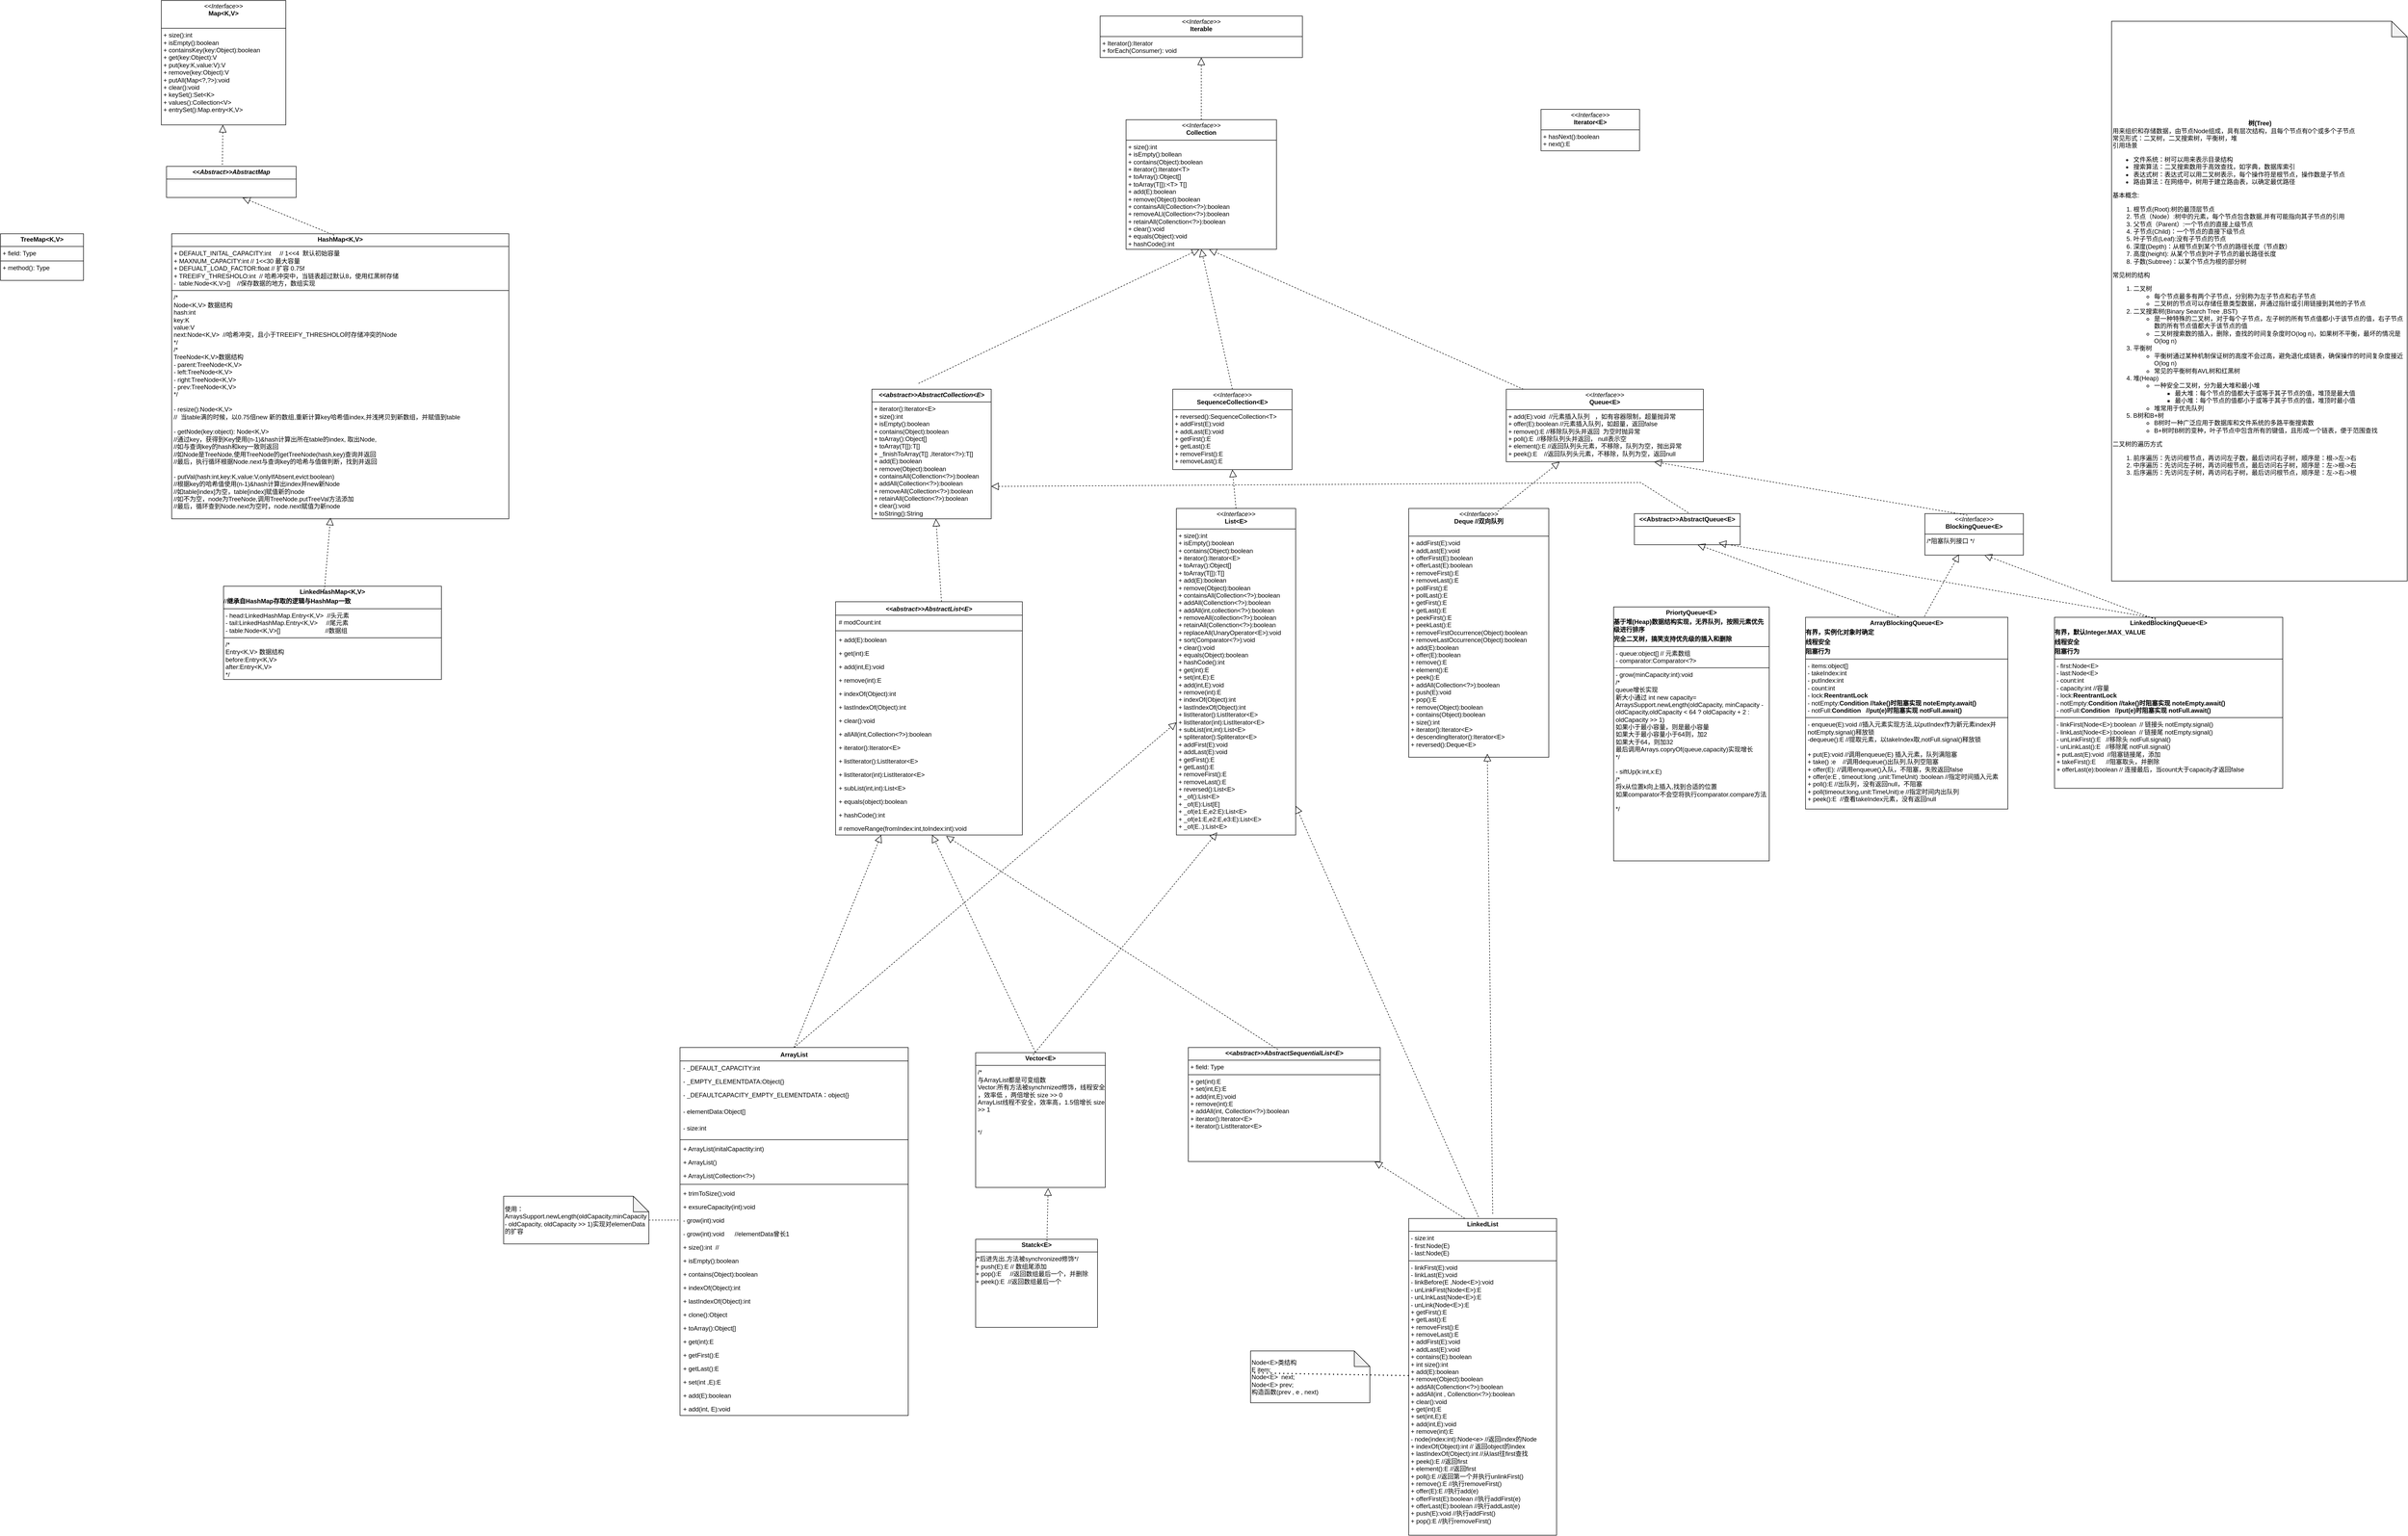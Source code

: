 <mxfile version="24.7.17">
  <diagram name="第 1 页" id="YbzWW5LpQO2l_ZJEJGdQ">
    <mxGraphModel dx="4124" dy="1968" grid="1" gridSize="10" guides="1" tooltips="1" connect="1" arrows="1" fold="1" page="1" pageScale="1" pageWidth="827" pageHeight="1169" math="0" shadow="0">
      <root>
        <mxCell id="0" />
        <mxCell id="1" parent="0" />
        <mxCell id="81L4wlxiSWu801nx8BuZ-2" value="&lt;p style=&quot;margin:0px;margin-top:4px;text-align:center;&quot;&gt;&lt;i&gt;&amp;lt;&amp;lt;Interface&amp;gt;&amp;gt;&lt;/i&gt;&lt;br&gt;&lt;b&gt;Iterable&lt;/b&gt;&lt;/p&gt;&lt;hr size=&quot;1&quot; style=&quot;border-style:solid;&quot;&gt;&lt;p style=&quot;margin:0px;margin-left:4px;&quot;&gt;+ Iterator():Iterator&lt;br&gt;+ forEach(Consumer): void&lt;/p&gt;" style="verticalAlign=top;align=left;overflow=fill;html=1;whiteSpace=wrap;strokeColor=default;fontFamily=Helvetica;fontSize=12;fontColor=default;fillColor=default;" parent="1" vertex="1">
          <mxGeometry x="-560" y="-530" width="390" height="80" as="geometry" />
        </mxCell>
        <mxCell id="81L4wlxiSWu801nx8BuZ-3" value="&lt;p style=&quot;margin:0px;margin-top:4px;text-align:center;&quot;&gt;&lt;i&gt;&amp;lt;&amp;lt;Interface&amp;gt;&amp;gt;&lt;/i&gt;&lt;br&gt;&lt;b&gt;Iterator&amp;lt;E&amp;gt;&lt;/b&gt;&lt;/p&gt;&lt;hr size=&quot;1&quot; style=&quot;border-style:solid;&quot;&gt;&lt;p style=&quot;margin:0px;margin-left:4px;&quot;&gt;+ hasNext():boolean&lt;br&gt;+ next():E&lt;/p&gt;" style="verticalAlign=top;align=left;overflow=fill;html=1;whiteSpace=wrap;strokeColor=default;fontFamily=Helvetica;fontSize=12;fontColor=default;fillColor=default;" parent="1" vertex="1">
          <mxGeometry x="290" y="-350" width="190" height="80" as="geometry" />
        </mxCell>
        <mxCell id="81L4wlxiSWu801nx8BuZ-4" value="&lt;p style=&quot;margin:0px;margin-top:4px;text-align:center;&quot;&gt;&lt;i&gt;&amp;lt;&amp;lt;Interface&amp;gt;&amp;gt;&lt;/i&gt;&lt;br&gt;&lt;b&gt;Collection&lt;/b&gt;&lt;/p&gt;&lt;hr size=&quot;1&quot; style=&quot;border-style:solid;&quot;&gt;&lt;p style=&quot;margin:0px;margin-left:4px;&quot;&gt;+ size():int&lt;br&gt;+ isEmpty():bollean&lt;/p&gt;&lt;p style=&quot;margin:0px;margin-left:4px;&quot;&gt;+ contains(Object):boolean&lt;/p&gt;&lt;p style=&quot;margin:0px;margin-left:4px;&quot;&gt;+ iterator():Iterator&amp;lt;T&amp;gt;&lt;/p&gt;&lt;p style=&quot;margin:0px;margin-left:4px;&quot;&gt;+ toArray():Object[]&lt;/p&gt;&lt;p style=&quot;margin:0px;margin-left:4px;&quot;&gt;+ toArray(T[]):&amp;lt;T&amp;gt; T[]&lt;/p&gt;&lt;p style=&quot;margin:0px;margin-left:4px;&quot;&gt;+ add(E):boolean&lt;/p&gt;&lt;p style=&quot;margin:0px;margin-left:4px;&quot;&gt;+ remove(Object):boolean&lt;/p&gt;&lt;p style=&quot;margin:0px;margin-left:4px;&quot;&gt;+ containsAll(Collection&amp;lt;?&amp;gt;):boolean&lt;/p&gt;&lt;p style=&quot;margin:0px;margin-left:4px;&quot;&gt;+ removeALl(Collection&amp;lt;?&amp;gt;):boolean&lt;/p&gt;&lt;p style=&quot;margin:0px;margin-left:4px;&quot;&gt;+ retainAll(Collenction&amp;lt;?&amp;gt;):boolean&lt;/p&gt;&lt;p style=&quot;margin:0px;margin-left:4px;&quot;&gt;+ clear():void&lt;/p&gt;&lt;p style=&quot;margin:0px;margin-left:4px;&quot;&gt;+ equals(Object):void&lt;/p&gt;&lt;p style=&quot;margin:0px;margin-left:4px;&quot;&gt;+ hashCode():int&lt;/p&gt;&lt;p style=&quot;margin:0px;margin-left:4px;&quot;&gt;&lt;br&gt;&lt;/p&gt;" style="verticalAlign=top;align=left;overflow=fill;html=1;whiteSpace=wrap;strokeColor=default;fontFamily=Helvetica;fontSize=12;fontColor=default;fillColor=default;" parent="1" vertex="1">
          <mxGeometry x="-510" y="-330" width="290" height="250" as="geometry" />
        </mxCell>
        <mxCell id="81L4wlxiSWu801nx8BuZ-5" value="" style="endArrow=block;dashed=1;endFill=0;endSize=12;html=1;rounded=0;fontFamily=Helvetica;fontSize=12;fontColor=default;entryX=0.5;entryY=1;entryDx=0;entryDy=0;" parent="1" source="81L4wlxiSWu801nx8BuZ-4" target="81L4wlxiSWu801nx8BuZ-2" edge="1">
          <mxGeometry width="160" relative="1" as="geometry">
            <mxPoint x="450" y="510" as="sourcePoint" />
            <mxPoint x="610" y="510" as="targetPoint" />
          </mxGeometry>
        </mxCell>
        <mxCell id="81L4wlxiSWu801nx8BuZ-7" value="&lt;p style=&quot;margin:0px;margin-top:4px;text-align:center;&quot;&gt;&lt;i&gt;&amp;lt;&amp;lt;Interface&amp;gt;&amp;gt;&lt;/i&gt;&lt;br&gt;&lt;b&gt;SequenceCollection&amp;lt;E&amp;gt;&lt;/b&gt;&lt;/p&gt;&lt;hr size=&quot;1&quot; style=&quot;border-style:solid;&quot;&gt;&lt;p style=&quot;margin:0px;margin-left:4px;&quot;&gt;+ reversed():SequenceCollection&amp;lt;T&amp;gt;&lt;br&gt;+ addFirst(E):void&lt;/p&gt;&lt;p style=&quot;margin:0px;margin-left:4px;&quot;&gt;+ addLast(E):void&lt;/p&gt;&lt;p style=&quot;margin:0px;margin-left:4px;&quot;&gt;+ getFirst():E&lt;/p&gt;&lt;p style=&quot;margin:0px;margin-left:4px;&quot;&gt;+ getLast():E&lt;/p&gt;&lt;p style=&quot;margin:0px;margin-left:4px;&quot;&gt;+ removeFirst():E&lt;/p&gt;&lt;p style=&quot;margin:0px;margin-left:4px;&quot;&gt;+ removeLast():E&lt;/p&gt;&lt;p style=&quot;margin:0px;margin-left:4px;&quot;&gt;&lt;br&gt;&lt;/p&gt;&lt;p style=&quot;margin:0px;margin-left:4px;&quot;&gt;&lt;br&gt;&lt;/p&gt;" style="verticalAlign=top;align=left;overflow=fill;html=1;whiteSpace=wrap;strokeColor=default;fontFamily=Helvetica;fontSize=12;fontColor=default;fillColor=default;" parent="1" vertex="1">
          <mxGeometry x="-420" y="190" width="230" height="155" as="geometry" />
        </mxCell>
        <mxCell id="81L4wlxiSWu801nx8BuZ-8" value="" style="endArrow=block;dashed=1;endFill=0;endSize=12;html=1;rounded=0;fontFamily=Helvetica;fontSize=12;fontColor=default;exitX=0.5;exitY=0;exitDx=0;exitDy=0;entryX=0.5;entryY=1;entryDx=0;entryDy=0;" parent="1" source="81L4wlxiSWu801nx8BuZ-7" target="81L4wlxiSWu801nx8BuZ-4" edge="1">
          <mxGeometry width="160" relative="1" as="geometry">
            <mxPoint x="342.01" y="524" as="sourcePoint" />
            <mxPoint x="327.98" y="450" as="targetPoint" />
          </mxGeometry>
        </mxCell>
        <mxCell id="81L4wlxiSWu801nx8BuZ-9" value="&lt;p style=&quot;margin:0px;margin-top:4px;text-align:center;&quot;&gt;&lt;i&gt;&amp;lt;&amp;lt;Interface&amp;gt;&amp;gt;&lt;/i&gt;&lt;br&gt;&lt;b&gt;List&amp;lt;E&amp;gt;&lt;/b&gt;&lt;/p&gt;&lt;hr size=&quot;1&quot; style=&quot;border-style:solid;&quot;&gt;&lt;p style=&quot;margin:0px;margin-left:4px;&quot;&gt;+ size():int&lt;/p&gt;&lt;p style=&quot;margin:0px;margin-left:4px;&quot;&gt;+ isEmpty():boolean&lt;/p&gt;&lt;p style=&quot;margin:0px;margin-left:4px;&quot;&gt;+ contains(Object):boolean&lt;/p&gt;&lt;p style=&quot;margin:0px;margin-left:4px;&quot;&gt;+ iterator():Iterator&amp;lt;E&amp;gt;&lt;/p&gt;&lt;p style=&quot;margin:0px;margin-left:4px;&quot;&gt;+ toArray():Object[]&lt;/p&gt;&lt;p style=&quot;margin:0px;margin-left:4px;&quot;&gt;+ toArray(T[]):T[]&lt;/p&gt;&lt;p style=&quot;margin:0px;margin-left:4px;&quot;&gt;+ add(E):boolean&lt;/p&gt;&lt;p style=&quot;margin:0px;margin-left:4px;&quot;&gt;+ remove(Object):boolean&lt;/p&gt;&lt;p style=&quot;margin:0px;margin-left:4px;&quot;&gt;+ containsAll(Collection&amp;lt;?&amp;gt;):boolean&lt;/p&gt;&lt;p style=&quot;margin:0px;margin-left:4px;&quot;&gt;+ addAll(Collenction&amp;lt;?&amp;gt;):boolean&lt;/p&gt;&lt;p style=&quot;margin:0px;margin-left:4px;&quot;&gt;+ addAll(int,collection&amp;lt;?&amp;gt;):boolean&lt;/p&gt;&lt;p style=&quot;margin:0px;margin-left:4px;&quot;&gt;+ removeAll(collection&amp;lt;?&amp;gt;):boolean&lt;/p&gt;&lt;p style=&quot;margin:0px;margin-left:4px;&quot;&gt;+ retainAll(Collenction&amp;lt;?&amp;gt;):boolean&lt;/p&gt;&lt;p style=&quot;margin:0px;margin-left:4px;&quot;&gt;+ replaceAll(UnaryOperator&amp;lt;E&amp;gt;):void&lt;/p&gt;&lt;p style=&quot;margin:0px;margin-left:4px;&quot;&gt;+ sort(Comparator&amp;lt;?&amp;gt;):void&lt;/p&gt;&lt;p style=&quot;margin:0px;margin-left:4px;&quot;&gt;+ clear():void&lt;/p&gt;&lt;p style=&quot;margin:0px;margin-left:4px;&quot;&gt;+ equals(Object):boolean&lt;/p&gt;&lt;p style=&quot;margin:0px;margin-left:4px;&quot;&gt;+ hashCode():int&lt;/p&gt;&lt;p style=&quot;margin:0px;margin-left:4px;&quot;&gt;+ get(int):E&lt;/p&gt;&lt;p style=&quot;margin:0px;margin-left:4px;&quot;&gt;+ set(int,E):E&lt;/p&gt;&lt;p style=&quot;margin:0px;margin-left:4px;&quot;&gt;+ add(int,E):void&lt;/p&gt;&lt;p style=&quot;margin:0px;margin-left:4px;&quot;&gt;+ remove(int):E&lt;/p&gt;&lt;p style=&quot;margin:0px;margin-left:4px;&quot;&gt;+ indexOf(Object):int&lt;/p&gt;&lt;p style=&quot;margin:0px;margin-left:4px;&quot;&gt;+ lastIndexOf(Object):int&lt;/p&gt;&lt;p style=&quot;margin:0px;margin-left:4px;&quot;&gt;+ listIterator():ListIterator&amp;lt;E&amp;gt;&lt;/p&gt;&lt;p style=&quot;margin:0px;margin-left:4px;&quot;&gt;+ listIterator(int):ListIterator&amp;lt;E&amp;gt;&lt;/p&gt;&lt;p style=&quot;margin:0px;margin-left:4px;&quot;&gt;+ subList(int,int):List&amp;lt;E&amp;gt;&lt;/p&gt;&lt;p style=&quot;margin:0px;margin-left:4px;&quot;&gt;+ spliterator():Spliterator&amp;lt;E&amp;gt;&lt;/p&gt;&lt;p style=&quot;margin:0px;margin-left:4px;&quot;&gt;+ addFirst(E):void&lt;/p&gt;&lt;p style=&quot;margin:0px;margin-left:4px;&quot;&gt;+ addLast(E):void&lt;/p&gt;&lt;p style=&quot;margin:0px;margin-left:4px;&quot;&gt;+ getFirst():E&lt;/p&gt;&lt;p style=&quot;margin:0px;margin-left:4px;&quot;&gt;+ getLast():E&lt;/p&gt;&lt;p style=&quot;margin:0px;margin-left:4px;&quot;&gt;+ removeFirst():E&lt;/p&gt;&lt;p style=&quot;margin:0px;margin-left:4px;&quot;&gt;+ removeLast():E&lt;/p&gt;&lt;p style=&quot;margin:0px;margin-left:4px;&quot;&gt;+ reversed():List&amp;lt;E&amp;gt;&lt;/p&gt;&lt;p style=&quot;margin:0px;margin-left:4px;&quot;&gt;+ _of():List&amp;lt;E&amp;gt;&lt;/p&gt;&lt;p style=&quot;margin:0px;margin-left:4px;&quot;&gt;+ _of(E):List[E]&lt;/p&gt;&lt;p style=&quot;margin:0px;margin-left:4px;&quot;&gt;+ _of(e1:E,e2:E):List&amp;lt;E&amp;gt;&lt;/p&gt;&lt;p style=&quot;margin:0px;margin-left:4px;&quot;&gt;+ _of(e1:E,e2:E,e3:E):List&amp;lt;E&amp;gt;&lt;/p&gt;&lt;p style=&quot;margin:0px;margin-left:4px;&quot;&gt;+ _of(E..):List&amp;lt;E&amp;gt;&lt;/p&gt;" style="verticalAlign=top;align=left;overflow=fill;html=1;whiteSpace=wrap;strokeColor=default;fontFamily=Helvetica;fontSize=12;fontColor=default;fillColor=default;" parent="1" vertex="1">
          <mxGeometry x="-413" y="420" width="230" height="630" as="geometry" />
        </mxCell>
        <mxCell id="81L4wlxiSWu801nx8BuZ-10" value="" style="endArrow=block;dashed=1;endFill=0;endSize=12;html=1;rounded=0;fontFamily=Helvetica;fontSize=12;fontColor=default;exitX=0.5;exitY=0;exitDx=0;exitDy=0;entryX=0.5;entryY=1;entryDx=0;entryDy=0;" parent="1" source="81L4wlxiSWu801nx8BuZ-9" target="81L4wlxiSWu801nx8BuZ-7" edge="1">
          <mxGeometry width="160" relative="1" as="geometry">
            <mxPoint x="450" y="430" as="sourcePoint" />
            <mxPoint x="610" y="430" as="targetPoint" />
          </mxGeometry>
        </mxCell>
        <mxCell id="81L4wlxiSWu801nx8BuZ-11" value="&lt;p style=&quot;margin:0px;margin-top:4px;text-align:center;&quot;&gt;&lt;i&gt;&lt;b style=&quot;background-color: initial;&quot;&gt;&amp;lt;&amp;lt;abstract&amp;gt;&amp;gt;&lt;/b&gt;&lt;b&gt;AbstractCollection&amp;lt;E&amp;gt;&lt;/b&gt;&lt;/i&gt;&lt;/p&gt;&lt;hr size=&quot;1&quot; style=&quot;border-style:solid;&quot;&gt;&lt;p style=&quot;margin:0px;margin-left:4px;&quot;&gt;&lt;span style=&quot;background-color: initial;&quot;&gt;+ iterator():Iterator&amp;lt;E&amp;gt;&lt;/span&gt;&lt;/p&gt;&lt;p style=&quot;margin:0px;margin-left:4px;&quot;&gt;&lt;span style=&quot;background-color: initial;&quot;&gt;+ size():int&lt;/span&gt;&lt;/p&gt;&lt;p style=&quot;margin:0px;margin-left:4px;&quot;&gt;&lt;span style=&quot;background-color: initial;&quot;&gt;+ isEmpty():boolean&lt;/span&gt;&lt;/p&gt;&lt;p style=&quot;margin:0px;margin-left:4px;&quot;&gt;&lt;span style=&quot;background-color: initial;&quot;&gt;+ contains(Object):boolean&lt;/span&gt;&lt;/p&gt;&lt;p style=&quot;margin:0px;margin-left:4px;&quot;&gt;&lt;span style=&quot;background-color: initial;&quot;&gt;+ toArray():Object[]&lt;/span&gt;&lt;/p&gt;&lt;p style=&quot;margin:0px;margin-left:4px;&quot;&gt;&lt;span style=&quot;background-color: initial;&quot;&gt;+ toArray(T[]):T[]&lt;/span&gt;&lt;/p&gt;&lt;p style=&quot;margin:0px;margin-left:4px;&quot;&gt;&lt;span style=&quot;background-color: initial;&quot;&gt;+ _finishToArray(T[] ,Iterator&amp;lt;?&amp;gt;):T[]&lt;/span&gt;&lt;/p&gt;&lt;p style=&quot;margin:0px;margin-left:4px;&quot;&gt;&lt;span style=&quot;background-color: initial;&quot;&gt;+ add(E):boolean&lt;/span&gt;&lt;/p&gt;&lt;p style=&quot;margin:0px;margin-left:4px;&quot;&gt;&lt;span style=&quot;background-color: initial;&quot;&gt;+ remove(Object):boolean&lt;/span&gt;&lt;/p&gt;&lt;p style=&quot;margin:0px;margin-left:4px;&quot;&gt;&lt;span style=&quot;background-color: initial;&quot;&gt;+ containsAll(Collenction&amp;lt;?&amp;gt;):boolean&lt;/span&gt;&lt;/p&gt;&lt;p style=&quot;margin:0px;margin-left:4px;&quot;&gt;&lt;span style=&quot;background-color: initial;&quot;&gt;+ addAll(Collection&amp;lt;?&amp;gt;):boolean&lt;/span&gt;&lt;/p&gt;&lt;p style=&quot;margin:0px;margin-left:4px;&quot;&gt;&lt;span style=&quot;background-color: initial;&quot;&gt;+ removeAll(Collection&amp;lt;?&amp;gt;):boolean&lt;/span&gt;&lt;/p&gt;&lt;p style=&quot;margin:0px;margin-left:4px;&quot;&gt;&lt;span style=&quot;background-color: initial;&quot;&gt;+ retainAll(Collection&amp;lt;?&amp;gt;):boolean&lt;/span&gt;&lt;/p&gt;&lt;p style=&quot;margin:0px;margin-left:4px;&quot;&gt;&lt;span style=&quot;background-color: initial;&quot;&gt;+ clear():void&lt;/span&gt;&lt;/p&gt;&lt;p style=&quot;margin:0px;margin-left:4px;&quot;&gt;&lt;span style=&quot;background-color: initial;&quot;&gt;+ toString():String&lt;/span&gt;&lt;/p&gt;&lt;p style=&quot;margin:0px;margin-left:4px;&quot;&gt;&lt;span style=&quot;background-color: initial;&quot;&gt;&lt;br&gt;&lt;/span&gt;&lt;/p&gt;" style="verticalAlign=top;align=left;overflow=fill;html=1;whiteSpace=wrap;strokeColor=default;fontFamily=Helvetica;fontSize=12;fontColor=default;fillColor=default;" parent="1" vertex="1">
          <mxGeometry x="-1000" y="190" width="230" height="250" as="geometry" />
        </mxCell>
        <mxCell id="81L4wlxiSWu801nx8BuZ-12" value="" style="endArrow=block;dashed=1;endFill=0;endSize=12;html=1;rounded=0;fontFamily=Helvetica;fontSize=12;fontColor=default;exitX=0.443;exitY=-0.032;exitDx=0;exitDy=0;exitPerimeter=0;entryX=0.528;entryY=1.013;entryDx=0;entryDy=0;entryPerimeter=0;" parent="1" edge="1">
          <mxGeometry width="160" relative="1" as="geometry">
            <mxPoint x="-910.0" y="178.75" as="sourcePoint" />
            <mxPoint x="-368.77" y="-80" as="targetPoint" />
          </mxGeometry>
        </mxCell>
        <mxCell id="81L4wlxiSWu801nx8BuZ-13" value="" style="endArrow=block;dashed=1;endFill=0;endSize=12;html=1;rounded=0;fontFamily=Helvetica;fontSize=12;fontColor=default;exitX=0.567;exitY=-0.001;exitDx=0;exitDy=0;exitPerimeter=0;" parent="1" source="81L4wlxiSWu801nx8BuZ-50" target="81L4wlxiSWu801nx8BuZ-11" edge="1">
          <mxGeometry width="160" relative="1" as="geometry">
            <mxPoint x="-2.274e-13" y="740" as="sourcePoint" />
            <mxPoint x="34.07" y="659.5" as="targetPoint" />
          </mxGeometry>
        </mxCell>
        <mxCell id="81L4wlxiSWu801nx8BuZ-18" value="ArrayList" style="swimlane;fontStyle=1;align=center;verticalAlign=top;childLayout=stackLayout;horizontal=1;startSize=26;horizontalStack=0;resizeParent=1;resizeParentMax=0;resizeLast=0;collapsible=1;marginBottom=0;whiteSpace=wrap;html=1;strokeColor=default;fontFamily=Helvetica;fontSize=12;fontColor=default;fillColor=default;" parent="1" vertex="1">
          <mxGeometry x="-1370" y="1460" width="440" height="710" as="geometry">
            <mxRectangle x="-360" y="1083" width="100" height="30" as="alternateBounds" />
          </mxGeometry>
        </mxCell>
        <mxCell id="81L4wlxiSWu801nx8BuZ-22" value="- _DEFAULT_CAPACITY:int&lt;div&gt;&lt;br&gt;&lt;/div&gt;" style="text;strokeColor=none;fillColor=none;align=left;verticalAlign=top;spacingLeft=4;spacingRight=4;overflow=hidden;rotatable=0;points=[[0,0.5],[1,0.5]];portConstraint=eastwest;whiteSpace=wrap;html=1;fontFamily=Helvetica;fontSize=12;fontColor=default;" parent="81L4wlxiSWu801nx8BuZ-18" vertex="1">
          <mxGeometry y="26" width="440" height="26" as="geometry" />
        </mxCell>
        <object label="&lt;div&gt;- _EMPTY_ELEMENTDATA:Object{}&lt;/div&gt;" em="12" id="81L4wlxiSWu801nx8BuZ-23">
          <mxCell style="text;strokeColor=none;fillColor=none;align=left;verticalAlign=top;spacingLeft=4;spacingRight=4;overflow=hidden;rotatable=0;points=[[0,0.5],[1,0.5]];portConstraint=eastwest;whiteSpace=wrap;html=1;fontFamily=Helvetica;fontSize=12;fontColor=default;" parent="81L4wlxiSWu801nx8BuZ-18" vertex="1">
            <mxGeometry y="52" width="440" height="26" as="geometry" />
          </mxCell>
        </object>
        <object label="&lt;div&gt;- _DEFAULTCAPACITY_EMPTY_ELEMENTDATA：object{}&lt;/div&gt;" em="12" id="81L4wlxiSWu801nx8BuZ-25">
          <mxCell style="text;strokeColor=none;fillColor=none;align=left;verticalAlign=top;spacingLeft=4;spacingRight=4;overflow=hidden;rotatable=0;points=[[0,0.5],[1,0.5]];portConstraint=eastwest;whiteSpace=wrap;html=1;fontFamily=Helvetica;fontSize=12;fontColor=default;" parent="81L4wlxiSWu801nx8BuZ-18" vertex="1">
            <mxGeometry y="78" width="440" height="32" as="geometry" />
          </mxCell>
        </object>
        <object label="- elementData:Object[]" em="12" id="81L4wlxiSWu801nx8BuZ-24">
          <mxCell style="text;strokeColor=none;fillColor=none;align=left;verticalAlign=top;spacingLeft=4;spacingRight=4;overflow=hidden;rotatable=0;points=[[0,0.5],[1,0.5]];portConstraint=eastwest;whiteSpace=wrap;html=1;fontFamily=Helvetica;fontSize=12;fontColor=default;" parent="81L4wlxiSWu801nx8BuZ-18" vertex="1">
            <mxGeometry y="110" width="440" height="32" as="geometry" />
          </mxCell>
        </object>
        <object label="- size:int" em="12" id="81L4wlxiSWu801nx8BuZ-19">
          <mxCell style="text;strokeColor=none;fillColor=none;align=left;verticalAlign=top;spacingLeft=4;spacingRight=4;overflow=hidden;rotatable=0;points=[[0,0.5],[1,0.5]];portConstraint=eastwest;whiteSpace=wrap;html=1;fontFamily=Helvetica;fontSize=12;fontColor=default;" parent="81L4wlxiSWu801nx8BuZ-18" vertex="1">
            <mxGeometry y="142" width="440" height="32" as="geometry" />
          </mxCell>
        </object>
        <mxCell id="81L4wlxiSWu801nx8BuZ-39" value="" style="line;strokeWidth=1;fillColor=none;align=left;verticalAlign=middle;spacingTop=-1;spacingLeft=3;spacingRight=3;rotatable=0;labelPosition=right;points=[];portConstraint=eastwest;strokeColor=inherit;fontFamily=Helvetica;fontSize=12;fontColor=default;" parent="81L4wlxiSWu801nx8BuZ-18" vertex="1">
          <mxGeometry y="174" width="440" height="8" as="geometry" />
        </mxCell>
        <mxCell id="81L4wlxiSWu801nx8BuZ-29" value="+ ArrayList(initalCapactity:int)" style="text;strokeColor=none;fillColor=none;align=left;verticalAlign=top;spacingLeft=4;spacingRight=4;overflow=hidden;rotatable=0;points=[[0,0.5],[1,0.5]];portConstraint=eastwest;whiteSpace=wrap;html=1;fontFamily=Helvetica;fontSize=12;fontColor=default;" parent="81L4wlxiSWu801nx8BuZ-18" vertex="1">
          <mxGeometry y="182" width="440" height="26" as="geometry" />
        </mxCell>
        <mxCell id="81L4wlxiSWu801nx8BuZ-30" value="+ ArrayList()&lt;div&gt;&lt;br&gt;&lt;/div&gt;" style="text;strokeColor=none;fillColor=none;align=left;verticalAlign=top;spacingLeft=4;spacingRight=4;overflow=hidden;rotatable=0;points=[[0,0.5],[1,0.5]];portConstraint=eastwest;whiteSpace=wrap;html=1;fontFamily=Helvetica;fontSize=12;fontColor=default;" parent="81L4wlxiSWu801nx8BuZ-18" vertex="1">
          <mxGeometry y="208" width="440" height="26" as="geometry" />
        </mxCell>
        <mxCell id="81L4wlxiSWu801nx8BuZ-36" value="+ ArrayList(Collection&amp;lt;?&amp;gt;)&lt;div&gt;&lt;br&gt;&lt;/div&gt;" style="text;strokeColor=none;fillColor=none;align=left;verticalAlign=top;spacingLeft=4;spacingRight=4;overflow=hidden;rotatable=0;points=[[0,0.5],[1,0.5]];portConstraint=eastwest;whiteSpace=wrap;html=1;fontFamily=Helvetica;fontSize=12;fontColor=default;" parent="81L4wlxiSWu801nx8BuZ-18" vertex="1">
          <mxGeometry y="234" width="440" height="26" as="geometry" />
        </mxCell>
        <mxCell id="81L4wlxiSWu801nx8BuZ-20" value="" style="line;strokeWidth=1;fillColor=none;align=left;verticalAlign=middle;spacingTop=-1;spacingLeft=3;spacingRight=3;rotatable=0;labelPosition=right;points=[];portConstraint=eastwest;strokeColor=inherit;fontFamily=Helvetica;fontSize=12;fontColor=default;" parent="81L4wlxiSWu801nx8BuZ-18" vertex="1">
          <mxGeometry y="260" width="440" height="8" as="geometry" />
        </mxCell>
        <mxCell id="81L4wlxiSWu801nx8BuZ-37" value="&lt;div&gt;+ trimToSize();void&lt;/div&gt;" style="text;strokeColor=none;fillColor=none;align=left;verticalAlign=top;spacingLeft=4;spacingRight=4;overflow=hidden;rotatable=0;points=[[0,0.5],[1,0.5]];portConstraint=eastwest;whiteSpace=wrap;html=1;fontFamily=Helvetica;fontSize=12;fontColor=default;" parent="81L4wlxiSWu801nx8BuZ-18" vertex="1">
          <mxGeometry y="268" width="440" height="26" as="geometry" />
        </mxCell>
        <mxCell id="81L4wlxiSWu801nx8BuZ-93" value="&lt;div&gt;+ exsureCapacity(int):void&lt;/div&gt;" style="text;strokeColor=none;fillColor=none;align=left;verticalAlign=top;spacingLeft=4;spacingRight=4;overflow=hidden;rotatable=0;points=[[0,0.5],[1,0.5]];portConstraint=eastwest;whiteSpace=wrap;html=1;fontFamily=Helvetica;fontSize=12;fontColor=default;" parent="81L4wlxiSWu801nx8BuZ-18" vertex="1">
          <mxGeometry y="294" width="440" height="26" as="geometry" />
        </mxCell>
        <mxCell id="81L4wlxiSWu801nx8BuZ-94" value="&lt;div&gt;- grow(int):void&lt;/div&gt;&lt;div&gt;&lt;br&gt;&lt;/div&gt;" style="text;strokeColor=none;fillColor=none;align=left;verticalAlign=top;spacingLeft=4;spacingRight=4;overflow=hidden;rotatable=0;points=[[0,0.5],[1,0.5]];portConstraint=eastwest;whiteSpace=wrap;html=1;fontFamily=Helvetica;fontSize=12;fontColor=default;" parent="81L4wlxiSWu801nx8BuZ-18" vertex="1">
          <mxGeometry y="320" width="440" height="26" as="geometry" />
        </mxCell>
        <mxCell id="81L4wlxiSWu801nx8BuZ-103" value="&lt;div&gt;- grow(int):void&amp;nbsp; &amp;nbsp; &amp;nbsp; //elementData曾长1&lt;/div&gt;&lt;div&gt;&lt;br&gt;&lt;/div&gt;" style="text;strokeColor=none;fillColor=none;align=left;verticalAlign=top;spacingLeft=4;spacingRight=4;overflow=hidden;rotatable=0;points=[[0,0.5],[1,0.5]];portConstraint=eastwest;whiteSpace=wrap;html=1;fontFamily=Helvetica;fontSize=12;fontColor=default;" parent="81L4wlxiSWu801nx8BuZ-18" vertex="1">
          <mxGeometry y="346" width="440" height="26" as="geometry" />
        </mxCell>
        <mxCell id="81L4wlxiSWu801nx8BuZ-104" value="&lt;div&gt;+ size():int&amp;nbsp; //&lt;/div&gt;" style="text;strokeColor=none;fillColor=none;align=left;verticalAlign=top;spacingLeft=4;spacingRight=4;overflow=hidden;rotatable=0;points=[[0,0.5],[1,0.5]];portConstraint=eastwest;whiteSpace=wrap;html=1;fontFamily=Helvetica;fontSize=12;fontColor=default;" parent="81L4wlxiSWu801nx8BuZ-18" vertex="1">
          <mxGeometry y="372" width="440" height="26" as="geometry" />
        </mxCell>
        <mxCell id="81L4wlxiSWu801nx8BuZ-106" value="+ isEmpty():boolean" style="text;strokeColor=none;fillColor=none;align=left;verticalAlign=top;spacingLeft=4;spacingRight=4;overflow=hidden;rotatable=0;points=[[0,0.5],[1,0.5]];portConstraint=eastwest;whiteSpace=wrap;html=1;fontFamily=Helvetica;fontSize=12;fontColor=default;" parent="81L4wlxiSWu801nx8BuZ-18" vertex="1">
          <mxGeometry y="398" width="440" height="26" as="geometry" />
        </mxCell>
        <mxCell id="81L4wlxiSWu801nx8BuZ-107" value="+ contains(Object):boolean" style="text;strokeColor=none;fillColor=none;align=left;verticalAlign=top;spacingLeft=4;spacingRight=4;overflow=hidden;rotatable=0;points=[[0,0.5],[1,0.5]];portConstraint=eastwest;whiteSpace=wrap;html=1;fontFamily=Helvetica;fontSize=12;fontColor=default;" parent="81L4wlxiSWu801nx8BuZ-18" vertex="1">
          <mxGeometry y="424" width="440" height="26" as="geometry" />
        </mxCell>
        <mxCell id="81L4wlxiSWu801nx8BuZ-108" value="+ indexOf(Object):int" style="text;strokeColor=none;fillColor=none;align=left;verticalAlign=top;spacingLeft=4;spacingRight=4;overflow=hidden;rotatable=0;points=[[0,0.5],[1,0.5]];portConstraint=eastwest;whiteSpace=wrap;html=1;fontFamily=Helvetica;fontSize=12;fontColor=default;" parent="81L4wlxiSWu801nx8BuZ-18" vertex="1">
          <mxGeometry y="450" width="440" height="26" as="geometry" />
        </mxCell>
        <mxCell id="81L4wlxiSWu801nx8BuZ-109" value="+ lastIndexOf(Object):int" style="text;strokeColor=none;fillColor=none;align=left;verticalAlign=top;spacingLeft=4;spacingRight=4;overflow=hidden;rotatable=0;points=[[0,0.5],[1,0.5]];portConstraint=eastwest;whiteSpace=wrap;html=1;fontFamily=Helvetica;fontSize=12;fontColor=default;" parent="81L4wlxiSWu801nx8BuZ-18" vertex="1">
          <mxGeometry y="476" width="440" height="26" as="geometry" />
        </mxCell>
        <mxCell id="81L4wlxiSWu801nx8BuZ-110" value="+ clone():Object" style="text;strokeColor=none;fillColor=none;align=left;verticalAlign=top;spacingLeft=4;spacingRight=4;overflow=hidden;rotatable=0;points=[[0,0.5],[1,0.5]];portConstraint=eastwest;whiteSpace=wrap;html=1;fontFamily=Helvetica;fontSize=12;fontColor=default;" parent="81L4wlxiSWu801nx8BuZ-18" vertex="1">
          <mxGeometry y="502" width="440" height="26" as="geometry" />
        </mxCell>
        <mxCell id="81L4wlxiSWu801nx8BuZ-111" value="+ toArray():Object[]" style="text;strokeColor=none;fillColor=none;align=left;verticalAlign=top;spacingLeft=4;spacingRight=4;overflow=hidden;rotatable=0;points=[[0,0.5],[1,0.5]];portConstraint=eastwest;whiteSpace=wrap;html=1;fontFamily=Helvetica;fontSize=12;fontColor=default;" parent="81L4wlxiSWu801nx8BuZ-18" vertex="1">
          <mxGeometry y="528" width="440" height="26" as="geometry" />
        </mxCell>
        <mxCell id="81L4wlxiSWu801nx8BuZ-112" value="+ get(int):E" style="text;strokeColor=none;fillColor=none;align=left;verticalAlign=top;spacingLeft=4;spacingRight=4;overflow=hidden;rotatable=0;points=[[0,0.5],[1,0.5]];portConstraint=eastwest;whiteSpace=wrap;html=1;fontFamily=Helvetica;fontSize=12;fontColor=default;" parent="81L4wlxiSWu801nx8BuZ-18" vertex="1">
          <mxGeometry y="554" width="440" height="26" as="geometry" />
        </mxCell>
        <mxCell id="81L4wlxiSWu801nx8BuZ-113" value="+ getFirst():E" style="text;strokeColor=none;fillColor=none;align=left;verticalAlign=top;spacingLeft=4;spacingRight=4;overflow=hidden;rotatable=0;points=[[0,0.5],[1,0.5]];portConstraint=eastwest;whiteSpace=wrap;html=1;fontFamily=Helvetica;fontSize=12;fontColor=default;" parent="81L4wlxiSWu801nx8BuZ-18" vertex="1">
          <mxGeometry y="580" width="440" height="26" as="geometry" />
        </mxCell>
        <mxCell id="81L4wlxiSWu801nx8BuZ-114" value="+ getLast():E" style="text;strokeColor=none;fillColor=none;align=left;verticalAlign=top;spacingLeft=4;spacingRight=4;overflow=hidden;rotatable=0;points=[[0,0.5],[1,0.5]];portConstraint=eastwest;whiteSpace=wrap;html=1;fontFamily=Helvetica;fontSize=12;fontColor=default;" parent="81L4wlxiSWu801nx8BuZ-18" vertex="1">
          <mxGeometry y="606" width="440" height="26" as="geometry" />
        </mxCell>
        <mxCell id="81L4wlxiSWu801nx8BuZ-115" value="+ set(int ,E):E" style="text;strokeColor=none;fillColor=none;align=left;verticalAlign=top;spacingLeft=4;spacingRight=4;overflow=hidden;rotatable=0;points=[[0,0.5],[1,0.5]];portConstraint=eastwest;whiteSpace=wrap;html=1;fontFamily=Helvetica;fontSize=12;fontColor=default;" parent="81L4wlxiSWu801nx8BuZ-18" vertex="1">
          <mxGeometry y="632" width="440" height="26" as="geometry" />
        </mxCell>
        <mxCell id="81L4wlxiSWu801nx8BuZ-116" value="+ add(E):boolean" style="text;strokeColor=none;fillColor=none;align=left;verticalAlign=top;spacingLeft=4;spacingRight=4;overflow=hidden;rotatable=0;points=[[0,0.5],[1,0.5]];portConstraint=eastwest;whiteSpace=wrap;html=1;fontFamily=Helvetica;fontSize=12;fontColor=default;" parent="81L4wlxiSWu801nx8BuZ-18" vertex="1">
          <mxGeometry y="658" width="440" height="26" as="geometry" />
        </mxCell>
        <mxCell id="81L4wlxiSWu801nx8BuZ-117" value="+ add(int, E):void" style="text;strokeColor=none;fillColor=none;align=left;verticalAlign=top;spacingLeft=4;spacingRight=4;overflow=hidden;rotatable=0;points=[[0,0.5],[1,0.5]];portConstraint=eastwest;whiteSpace=wrap;html=1;fontFamily=Helvetica;fontSize=12;fontColor=default;" parent="81L4wlxiSWu801nx8BuZ-18" vertex="1">
          <mxGeometry y="684" width="440" height="26" as="geometry" />
        </mxCell>
        <mxCell id="81L4wlxiSWu801nx8BuZ-50" value="&lt;b&gt;&lt;i&gt;&amp;lt;&amp;lt;abstract&amp;gt;&amp;gt;AbstractList&amp;lt;E&amp;gt;&lt;/i&gt;&lt;/b&gt;" style="swimlane;fontStyle=1;align=center;verticalAlign=top;childLayout=stackLayout;horizontal=1;startSize=26;horizontalStack=0;resizeParent=1;resizeParentMax=0;resizeLast=0;collapsible=1;marginBottom=0;whiteSpace=wrap;html=1;strokeColor=default;fontFamily=Helvetica;fontSize=12;fontColor=default;fillColor=default;" parent="1" vertex="1">
          <mxGeometry x="-1070" y="600" width="360" height="450" as="geometry" />
        </mxCell>
        <mxCell id="81L4wlxiSWu801nx8BuZ-51" value="# modCount:int" style="text;strokeColor=none;fillColor=none;align=left;verticalAlign=top;spacingLeft=4;spacingRight=4;overflow=hidden;rotatable=0;points=[[0,0.5],[1,0.5]];portConstraint=eastwest;whiteSpace=wrap;html=1;fontFamily=Helvetica;fontSize=12;fontColor=default;" parent="81L4wlxiSWu801nx8BuZ-50" vertex="1">
          <mxGeometry y="26" width="360" height="26" as="geometry" />
        </mxCell>
        <mxCell id="81L4wlxiSWu801nx8BuZ-52" value="" style="line;strokeWidth=1;fillColor=none;align=left;verticalAlign=middle;spacingTop=-1;spacingLeft=3;spacingRight=3;rotatable=0;labelPosition=right;points=[];portConstraint=eastwest;strokeColor=inherit;fontFamily=Helvetica;fontSize=12;fontColor=default;" parent="81L4wlxiSWu801nx8BuZ-50" vertex="1">
          <mxGeometry y="52" width="360" height="8" as="geometry" />
        </mxCell>
        <mxCell id="81L4wlxiSWu801nx8BuZ-55" value="+ add(E):boolean" style="text;strokeColor=none;fillColor=none;align=left;verticalAlign=top;spacingLeft=4;spacingRight=4;overflow=hidden;rotatable=0;points=[[0,0.5],[1,0.5]];portConstraint=eastwest;whiteSpace=wrap;html=1;fontFamily=Helvetica;fontSize=12;fontColor=default;" parent="81L4wlxiSWu801nx8BuZ-50" vertex="1">
          <mxGeometry y="60" width="360" height="26" as="geometry" />
        </mxCell>
        <mxCell id="81L4wlxiSWu801nx8BuZ-54" value="+ get(int):E" style="text;strokeColor=none;fillColor=none;align=left;verticalAlign=top;spacingLeft=4;spacingRight=4;overflow=hidden;rotatable=0;points=[[0,0.5],[1,0.5]];portConstraint=eastwest;whiteSpace=wrap;html=1;fontFamily=Helvetica;fontSize=12;fontColor=default;" parent="81L4wlxiSWu801nx8BuZ-50" vertex="1">
          <mxGeometry y="86" width="360" height="26" as="geometry" />
        </mxCell>
        <mxCell id="81L4wlxiSWu801nx8BuZ-56" value="+ add(int,E):void" style="text;strokeColor=none;fillColor=none;align=left;verticalAlign=top;spacingLeft=4;spacingRight=4;overflow=hidden;rotatable=0;points=[[0,0.5],[1,0.5]];portConstraint=eastwest;whiteSpace=wrap;html=1;fontFamily=Helvetica;fontSize=12;fontColor=default;" parent="81L4wlxiSWu801nx8BuZ-50" vertex="1">
          <mxGeometry y="112" width="360" height="26" as="geometry" />
        </mxCell>
        <mxCell id="81L4wlxiSWu801nx8BuZ-60" value="+ remove(int):E" style="text;strokeColor=none;fillColor=none;align=left;verticalAlign=top;spacingLeft=4;spacingRight=4;overflow=hidden;rotatable=0;points=[[0,0.5],[1,0.5]];portConstraint=eastwest;whiteSpace=wrap;html=1;fontFamily=Helvetica;fontSize=12;fontColor=default;" parent="81L4wlxiSWu801nx8BuZ-50" vertex="1">
          <mxGeometry y="138" width="360" height="26" as="geometry" />
        </mxCell>
        <mxCell id="81L4wlxiSWu801nx8BuZ-59" value="+ indexOf(Object):int" style="text;strokeColor=none;fillColor=none;align=left;verticalAlign=top;spacingLeft=4;spacingRight=4;overflow=hidden;rotatable=0;points=[[0,0.5],[1,0.5]];portConstraint=eastwest;whiteSpace=wrap;html=1;fontFamily=Helvetica;fontSize=12;fontColor=default;" parent="81L4wlxiSWu801nx8BuZ-50" vertex="1">
          <mxGeometry y="164" width="360" height="26" as="geometry" />
        </mxCell>
        <mxCell id="81L4wlxiSWu801nx8BuZ-58" value="+ lastIndexOf(Object):int" style="text;strokeColor=none;fillColor=none;align=left;verticalAlign=top;spacingLeft=4;spacingRight=4;overflow=hidden;rotatable=0;points=[[0,0.5],[1,0.5]];portConstraint=eastwest;whiteSpace=wrap;html=1;fontFamily=Helvetica;fontSize=12;fontColor=default;" parent="81L4wlxiSWu801nx8BuZ-50" vertex="1">
          <mxGeometry y="190" width="360" height="26" as="geometry" />
        </mxCell>
        <mxCell id="81L4wlxiSWu801nx8BuZ-61" value="+ clear():void" style="text;strokeColor=none;fillColor=none;align=left;verticalAlign=top;spacingLeft=4;spacingRight=4;overflow=hidden;rotatable=0;points=[[0,0.5],[1,0.5]];portConstraint=eastwest;whiteSpace=wrap;html=1;fontFamily=Helvetica;fontSize=12;fontColor=default;" parent="81L4wlxiSWu801nx8BuZ-50" vertex="1">
          <mxGeometry y="216" width="360" height="26" as="geometry" />
        </mxCell>
        <mxCell id="81L4wlxiSWu801nx8BuZ-62" value="+ allAll(int,Collection&amp;lt;?&amp;gt;):boolean" style="text;strokeColor=none;fillColor=none;align=left;verticalAlign=top;spacingLeft=4;spacingRight=4;overflow=hidden;rotatable=0;points=[[0,0.5],[1,0.5]];portConstraint=eastwest;whiteSpace=wrap;html=1;fontFamily=Helvetica;fontSize=12;fontColor=default;" parent="81L4wlxiSWu801nx8BuZ-50" vertex="1">
          <mxGeometry y="242" width="360" height="26" as="geometry" />
        </mxCell>
        <mxCell id="81L4wlxiSWu801nx8BuZ-63" value="+ iterator():Iterator&amp;lt;E&amp;gt;" style="text;strokeColor=none;fillColor=none;align=left;verticalAlign=top;spacingLeft=4;spacingRight=4;overflow=hidden;rotatable=0;points=[[0,0.5],[1,0.5]];portConstraint=eastwest;whiteSpace=wrap;html=1;fontFamily=Helvetica;fontSize=12;fontColor=default;" parent="81L4wlxiSWu801nx8BuZ-50" vertex="1">
          <mxGeometry y="268" width="360" height="26" as="geometry" />
        </mxCell>
        <mxCell id="81L4wlxiSWu801nx8BuZ-64" value="+ listIterator():ListIterator&amp;lt;E&amp;gt;" style="text;strokeColor=none;fillColor=none;align=left;verticalAlign=top;spacingLeft=4;spacingRight=4;overflow=hidden;rotatable=0;points=[[0,0.5],[1,0.5]];portConstraint=eastwest;whiteSpace=wrap;html=1;fontFamily=Helvetica;fontSize=12;fontColor=default;" parent="81L4wlxiSWu801nx8BuZ-50" vertex="1">
          <mxGeometry y="294" width="360" height="26" as="geometry" />
        </mxCell>
        <mxCell id="81L4wlxiSWu801nx8BuZ-65" value="+ listIterator(int):ListIterator&amp;lt;E&amp;gt;" style="text;strokeColor=none;fillColor=none;align=left;verticalAlign=top;spacingLeft=4;spacingRight=4;overflow=hidden;rotatable=0;points=[[0,0.5],[1,0.5]];portConstraint=eastwest;whiteSpace=wrap;html=1;fontFamily=Helvetica;fontSize=12;fontColor=default;" parent="81L4wlxiSWu801nx8BuZ-50" vertex="1">
          <mxGeometry y="320" width="360" height="26" as="geometry" />
        </mxCell>
        <mxCell id="81L4wlxiSWu801nx8BuZ-66" value="+ subList(int,int):List&amp;lt;E&amp;gt;" style="text;strokeColor=none;fillColor=none;align=left;verticalAlign=top;spacingLeft=4;spacingRight=4;overflow=hidden;rotatable=0;points=[[0,0.5],[1,0.5]];portConstraint=eastwest;whiteSpace=wrap;html=1;fontFamily=Helvetica;fontSize=12;fontColor=default;" parent="81L4wlxiSWu801nx8BuZ-50" vertex="1">
          <mxGeometry y="346" width="360" height="26" as="geometry" />
        </mxCell>
        <mxCell id="81L4wlxiSWu801nx8BuZ-68" value="+ equals(object):boolean" style="text;strokeColor=none;fillColor=none;align=left;verticalAlign=top;spacingLeft=4;spacingRight=4;overflow=hidden;rotatable=0;points=[[0,0.5],[1,0.5]];portConstraint=eastwest;whiteSpace=wrap;html=1;fontFamily=Helvetica;fontSize=12;fontColor=default;" parent="81L4wlxiSWu801nx8BuZ-50" vertex="1">
          <mxGeometry y="372" width="360" height="26" as="geometry" />
        </mxCell>
        <mxCell id="81L4wlxiSWu801nx8BuZ-69" value="+ hashCode():int" style="text;strokeColor=none;fillColor=none;align=left;verticalAlign=top;spacingLeft=4;spacingRight=4;overflow=hidden;rotatable=0;points=[[0,0.5],[1,0.5]];portConstraint=eastwest;whiteSpace=wrap;html=1;fontFamily=Helvetica;fontSize=12;fontColor=default;" parent="81L4wlxiSWu801nx8BuZ-50" vertex="1">
          <mxGeometry y="398" width="360" height="26" as="geometry" />
        </mxCell>
        <mxCell id="81L4wlxiSWu801nx8BuZ-53" value="# removeRange(fromIndex:int,toIndex:int):void" style="text;strokeColor=none;fillColor=none;align=left;verticalAlign=top;spacingLeft=4;spacingRight=4;overflow=hidden;rotatable=0;points=[[0,0.5],[1,0.5]];portConstraint=eastwest;whiteSpace=wrap;html=1;fontFamily=Helvetica;fontSize=12;fontColor=default;" parent="81L4wlxiSWu801nx8BuZ-50" vertex="1">
          <mxGeometry y="424" width="360" height="26" as="geometry" />
        </mxCell>
        <mxCell id="81L4wlxiSWu801nx8BuZ-92" value="" style="endArrow=block;dashed=1;endFill=0;endSize=12;html=1;rounded=0;fontFamily=Helvetica;fontSize=12;fontColor=default;exitX=0.5;exitY=0;exitDx=0;exitDy=0;" parent="1" source="81L4wlxiSWu801nx8BuZ-18" target="81L4wlxiSWu801nx8BuZ-50" edge="1">
          <mxGeometry width="160" relative="1" as="geometry">
            <mxPoint y="1230" as="sourcePoint" />
            <mxPoint x="160" y="1230" as="targetPoint" />
          </mxGeometry>
        </mxCell>
        <mxCell id="81L4wlxiSWu801nx8BuZ-96" value="&lt;div style=&quot;&quot;&gt;&lt;span style=&quot;background-color: initial;&quot;&gt;使用：ArraysSupport.newLength(oldCapacity,minCapacity - oldCapacity, oldCapacity &amp;gt;&amp;gt; 1)实现对elemenData&lt;/span&gt;&lt;/div&gt;&lt;div style=&quot;&quot;&gt;的扩容&lt;/div&gt;" style="shape=note;whiteSpace=wrap;html=1;backgroundOutline=1;darkOpacity=0.05;strokeColor=default;align=left;verticalAlign=middle;fontFamily=Helvetica;fontSize=12;fontColor=default;fillColor=default;" parent="1" vertex="1">
          <mxGeometry x="-1710" y="1747" width="280" height="92" as="geometry" />
        </mxCell>
        <mxCell id="81L4wlxiSWu801nx8BuZ-102" value="" style="endArrow=none;dashed=1;html=1;rounded=0;fontFamily=Helvetica;fontSize=12;fontColor=default;" parent="1" source="81L4wlxiSWu801nx8BuZ-96" target="81L4wlxiSWu801nx8BuZ-94" edge="1">
          <mxGeometry width="50" height="50" relative="1" as="geometry">
            <mxPoint x="-200" y="1560" as="sourcePoint" />
            <mxPoint x="-380" y="1649" as="targetPoint" />
          </mxGeometry>
        </mxCell>
        <mxCell id="81L4wlxiSWu801nx8BuZ-118" value="" style="endArrow=block;dashed=1;endFill=0;endSize=12;html=1;rounded=0;fontFamily=Helvetica;fontSize=12;fontColor=default;exitX=0.5;exitY=0;exitDx=0;exitDy=0;" parent="1" source="81L4wlxiSWu801nx8BuZ-18" target="81L4wlxiSWu801nx8BuZ-9" edge="1">
          <mxGeometry width="160" relative="1" as="geometry">
            <mxPoint x="310" y="1470" as="sourcePoint" />
            <mxPoint x="470" y="1470" as="targetPoint" />
          </mxGeometry>
        </mxCell>
        <mxCell id="81L4wlxiSWu801nx8BuZ-129" value="&lt;p style=&quot;margin:0px;margin-top:4px;text-align:center;&quot;&gt;&lt;i&gt;&amp;lt;&amp;lt;Interface&amp;gt;&amp;gt;&lt;/i&gt;&lt;br&gt;&lt;b&gt;Queue&amp;lt;E&amp;gt;&lt;/b&gt;&lt;/p&gt;&lt;hr size=&quot;1&quot; style=&quot;border-style:solid;&quot;&gt;&lt;p style=&quot;margin:0px;margin-left:4px;&quot;&gt;&lt;span style=&quot;background-color: initial;&quot;&gt;+ add(E):void&amp;nbsp; //元素插入队列&amp;nbsp; &amp;nbsp;，如有容器限制，超量抛异常&lt;/span&gt;&lt;/p&gt;&lt;p style=&quot;margin:0px;margin-left:4px;&quot;&gt;+ offer(E):boolean //元素插入队列，如超量，返回false&lt;/p&gt;&lt;p style=&quot;margin:0px;margin-left:4px;&quot;&gt;+ remove():E //移除队列头并返回&amp;nbsp; 为空时抛异常&lt;/p&gt;&lt;p style=&quot;margin:0px;margin-left:4px;&quot;&gt;+ poll():E&amp;nbsp;&amp;nbsp;&lt;span style=&quot;background-color: initial;&quot;&gt;//移除队列头并返回， null表示空&lt;/span&gt;&lt;/p&gt;&lt;p style=&quot;margin:0px;margin-left:4px;&quot;&gt;+ element():E //返回队列头元素，不移除，队列为空，抛出异常&lt;/p&gt;&lt;p style=&quot;margin:0px;margin-left:4px;&quot;&gt;+ peek():E&amp;nbsp; &amp;nbsp; //返回队列头元素，不移除，队列为空，返回null&lt;/p&gt;&lt;p style=&quot;margin:0px;margin-left:4px;&quot;&gt;&lt;br&gt;&lt;/p&gt;&lt;p style=&quot;margin:0px;margin-left:4px;&quot;&gt;&lt;br&gt;&lt;/p&gt;" style="verticalAlign=top;align=left;overflow=fill;html=1;whiteSpace=wrap;strokeColor=default;fontFamily=Helvetica;fontSize=12;fontColor=default;fillColor=default;" parent="1" vertex="1">
          <mxGeometry x="223" y="190" width="380" height="140" as="geometry" />
        </mxCell>
        <mxCell id="81L4wlxiSWu801nx8BuZ-130" value="&lt;p style=&quot;margin:0px;margin-top:4px;text-align:center;&quot;&gt;&lt;i&gt;&amp;lt;&amp;lt;Interface&amp;gt;&amp;gt;&lt;/i&gt;&lt;br&gt;&lt;b&gt;Deque //双向队列&lt;/b&gt;&lt;/p&gt;&lt;p style=&quot;margin:0px;margin-left:4px;&quot;&gt;&lt;br&gt;&lt;/p&gt;&lt;hr size=&quot;1&quot; style=&quot;border-style:solid;&quot;&gt;&lt;p style=&quot;margin:0px;margin-left:4px;&quot;&gt;+ addFirst(E):void&lt;br&gt;&lt;/p&gt;&lt;p style=&quot;margin:0px;margin-left:4px;&quot;&gt;+ addLast(E):void&lt;/p&gt;&lt;p style=&quot;margin:0px;margin-left:4px;&quot;&gt;+ offerFirst(E):boolean&lt;/p&gt;&lt;p style=&quot;margin:0px;margin-left:4px;&quot;&gt;+ offerLast(E):boolean&lt;/p&gt;&lt;p style=&quot;margin:0px;margin-left:4px;&quot;&gt;+ removeFirst():E&lt;/p&gt;&lt;p style=&quot;margin:0px;margin-left:4px;&quot;&gt;+ removeLast():E&lt;/p&gt;&lt;p style=&quot;margin:0px;margin-left:4px;&quot;&gt;+ pollFirst():E&lt;/p&gt;&lt;p style=&quot;margin:0px;margin-left:4px;&quot;&gt;+ pollLast():E&lt;/p&gt;&lt;p style=&quot;margin:0px;margin-left:4px;&quot;&gt;+ getFirst():E&lt;/p&gt;&lt;p style=&quot;margin:0px;margin-left:4px;&quot;&gt;+ getLast():E&lt;/p&gt;&lt;p style=&quot;margin:0px;margin-left:4px;&quot;&gt;+ peekFirst():E&lt;/p&gt;&lt;p style=&quot;margin:0px;margin-left:4px;&quot;&gt;+ peekLast():E&lt;/p&gt;&lt;p style=&quot;margin:0px;margin-left:4px;&quot;&gt;+ removeFirstOccurrence(Object):boolean&lt;/p&gt;&lt;p style=&quot;margin:0px;margin-left:4px;&quot;&gt;+ removeLastOccurrence(Object):boolean&lt;/p&gt;&lt;p style=&quot;margin:0px;margin-left:4px;&quot;&gt;+ add(E):boolean&lt;/p&gt;&lt;p style=&quot;margin:0px;margin-left:4px;&quot;&gt;+ offer(E):boolean&lt;/p&gt;&lt;p style=&quot;margin:0px;margin-left:4px;&quot;&gt;+ remove():E&lt;/p&gt;&lt;p style=&quot;margin:0px;margin-left:4px;&quot;&gt;+ element():E&lt;/p&gt;&lt;p style=&quot;margin:0px;margin-left:4px;&quot;&gt;+ peek():E&lt;/p&gt;&lt;p style=&quot;margin:0px;margin-left:4px;&quot;&gt;+ addAll(Collection&amp;lt;?&amp;gt;):boolean&lt;/p&gt;&lt;p style=&quot;margin:0px;margin-left:4px;&quot;&gt;+ push(E):void&lt;/p&gt;&lt;p style=&quot;margin:0px;margin-left:4px;&quot;&gt;+ pop():E&lt;/p&gt;&lt;p style=&quot;margin:0px;margin-left:4px;&quot;&gt;+ remove(Object):boolean&lt;/p&gt;&lt;p style=&quot;margin:0px;margin-left:4px;&quot;&gt;+ contains(Object):boolean&lt;/p&gt;&lt;p style=&quot;margin:0px;margin-left:4px;&quot;&gt;+ size():int&lt;/p&gt;&lt;p style=&quot;margin:0px;margin-left:4px;&quot;&gt;+ iterator():Iterator&amp;lt;E&amp;gt;&lt;/p&gt;&lt;p style=&quot;margin:0px;margin-left:4px;&quot;&gt;+ descendingIterator():Iterator&amp;lt;E&amp;gt;&lt;/p&gt;&lt;p style=&quot;margin:0px;margin-left:4px;&quot;&gt;+ reversed():Deque&amp;lt;E&amp;gt;&lt;/p&gt;&lt;p style=&quot;margin:0px;margin-left:4px;&quot;&gt;&lt;br&gt;&lt;/p&gt;" style="verticalAlign=top;align=left;overflow=fill;html=1;whiteSpace=wrap;strokeColor=default;fontFamily=Helvetica;fontSize=12;fontColor=default;fillColor=default;" parent="1" vertex="1">
          <mxGeometry x="35" y="420" width="270" height="480" as="geometry" />
        </mxCell>
        <mxCell id="81L4wlxiSWu801nx8BuZ-131" value="" style="endArrow=block;dashed=1;endFill=0;endSize=12;html=1;rounded=0;fontFamily=Helvetica;fontSize=12;fontColor=default;" parent="1" source="81L4wlxiSWu801nx8BuZ-129" edge="1">
          <mxGeometry width="160" relative="1" as="geometry">
            <mxPoint x="610" y="330" as="sourcePoint" />
            <mxPoint x="-350" y="-80" as="targetPoint" />
            <Array as="points">
              <mxPoint x="-350" y="-80" />
            </Array>
          </mxGeometry>
        </mxCell>
        <mxCell id="81L4wlxiSWu801nx8BuZ-132" value="" style="endArrow=block;dashed=1;endFill=0;endSize=12;html=1;rounded=0;fontFamily=Helvetica;fontSize=12;fontColor=default;exitX=0.636;exitY=0.012;exitDx=0;exitDy=0;exitPerimeter=0;" parent="1" source="81L4wlxiSWu801nx8BuZ-130" target="81L4wlxiSWu801nx8BuZ-129" edge="1">
          <mxGeometry width="160" relative="1" as="geometry">
            <mxPoint x="550" y="810" as="sourcePoint" />
            <mxPoint x="710" y="810" as="targetPoint" />
          </mxGeometry>
        </mxCell>
        <mxCell id="81L4wlxiSWu801nx8BuZ-133" value="&lt;p style=&quot;margin:0px;margin-top:4px;text-align:center;&quot;&gt;&lt;b&gt;&lt;i&gt;&amp;lt;&amp;lt;abstract&amp;gt;&amp;gt;AbstractSequentialList&amp;lt;E&amp;gt;&lt;/i&gt;&lt;/b&gt;&lt;/p&gt;&lt;hr size=&quot;1&quot; style=&quot;border-style:solid;&quot;&gt;&lt;p style=&quot;margin:0px;margin-left:4px;&quot;&gt;+ field: Type&lt;/p&gt;&lt;hr size=&quot;1&quot; style=&quot;border-style:solid;&quot;&gt;&lt;p style=&quot;margin:0px;margin-left:4px;&quot;&gt;+ get(int):E&lt;/p&gt;&lt;p style=&quot;margin:0px;margin-left:4px;&quot;&gt;+ set(int,E):E&lt;/p&gt;&lt;p style=&quot;margin:0px;margin-left:4px;&quot;&gt;+ add(int,E):void&lt;/p&gt;&lt;p style=&quot;margin:0px;margin-left:4px;&quot;&gt;+ remove(int):E&lt;/p&gt;&lt;p style=&quot;margin:0px;margin-left:4px;&quot;&gt;+ addAll(int, Collection&amp;lt;?&amp;gt;):boolean&lt;/p&gt;&lt;p style=&quot;margin:0px;margin-left:4px;&quot;&gt;+ iterator():Iterator&amp;lt;E&amp;gt;&lt;/p&gt;&lt;p style=&quot;margin:0px;margin-left:4px;&quot;&gt;+ iterator():ListIterator&amp;lt;E&amp;gt;&lt;/p&gt;" style="verticalAlign=top;align=left;overflow=fill;html=1;whiteSpace=wrap;strokeColor=default;fontFamily=Helvetica;fontSize=12;fontColor=default;fillColor=default;" parent="1" vertex="1">
          <mxGeometry x="-390" y="1460" width="370" height="220" as="geometry" />
        </mxCell>
        <mxCell id="81L4wlxiSWu801nx8BuZ-136" value="" style="endArrow=block;dashed=1;endFill=0;endSize=12;html=1;rounded=0;fontFamily=Helvetica;fontSize=12;fontColor=default;exitX=0.467;exitY=0.018;exitDx=0;exitDy=0;exitPerimeter=0;entryX=0.592;entryY=1.075;entryDx=0;entryDy=0;entryPerimeter=0;" parent="1" source="81L4wlxiSWu801nx8BuZ-133" target="81L4wlxiSWu801nx8BuZ-53" edge="1">
          <mxGeometry width="160" relative="1" as="geometry">
            <mxPoint x="120" y="1160" as="sourcePoint" />
            <mxPoint x="-145" y="1120" as="targetPoint" />
          </mxGeometry>
        </mxCell>
        <mxCell id="81L4wlxiSWu801nx8BuZ-138" value="" style="endArrow=block;dashed=1;endFill=0;endSize=12;html=1;rounded=0;fontFamily=Helvetica;fontSize=12;fontColor=default;exitX=0.451;exitY=0.021;exitDx=0;exitDy=0;exitPerimeter=0;" parent="1" source="81L4wlxiSWu801nx8BuZ-146" target="81L4wlxiSWu801nx8BuZ-133" edge="1">
          <mxGeometry width="160" relative="1" as="geometry">
            <mxPoint x="-350" y="1860" as="sourcePoint" />
            <mxPoint x="340" y="1630" as="targetPoint" />
          </mxGeometry>
        </mxCell>
        <mxCell id="81L4wlxiSWu801nx8BuZ-140" value="" style="endArrow=block;dashed=1;endFill=0;endSize=12;html=1;rounded=0;fontFamily=Helvetica;fontSize=12;fontColor=default;exitX=0.515;exitY=0.04;exitDx=0;exitDy=0;exitPerimeter=0;" parent="1" source="81L4wlxiSWu801nx8BuZ-146" target="81L4wlxiSWu801nx8BuZ-9" edge="1">
          <mxGeometry width="160" relative="1" as="geometry">
            <mxPoint x="-356" y="1888" as="sourcePoint" />
            <mxPoint x="310" y="1610" as="targetPoint" />
          </mxGeometry>
        </mxCell>
        <mxCell id="81L4wlxiSWu801nx8BuZ-141" value="" style="endArrow=block;dashed=1;endFill=0;endSize=12;html=1;rounded=0;fontFamily=Helvetica;fontSize=12;fontColor=default;exitX=0.568;exitY=-0.015;exitDx=0;exitDy=0;entryX=0.561;entryY=0.986;entryDx=0;entryDy=0;entryPerimeter=0;exitPerimeter=0;" parent="1" source="81L4wlxiSWu801nx8BuZ-146" target="81L4wlxiSWu801nx8BuZ-130" edge="1">
          <mxGeometry width="160" relative="1" as="geometry">
            <mxPoint x="-350" y="1860" as="sourcePoint" />
            <mxPoint x="310" y="1610" as="targetPoint" />
          </mxGeometry>
        </mxCell>
        <mxCell id="81L4wlxiSWu801nx8BuZ-146" value="&lt;p style=&quot;margin:0px;margin-top:4px;text-align:center;&quot;&gt;&lt;b&gt;LinkedList&lt;/b&gt;&lt;/p&gt;&lt;hr size=&quot;1&quot; style=&quot;border-style:solid;&quot;&gt;&lt;p style=&quot;margin:0px;margin-left:4px;&quot;&gt;- size:int&lt;/p&gt;&lt;p style=&quot;margin:0px;margin-left:4px;&quot;&gt;- first:Node(E)&lt;/p&gt;&lt;p style=&quot;margin:0px;margin-left:4px;&quot;&gt;- last:Node(E)&lt;/p&gt;&lt;hr size=&quot;1&quot; style=&quot;border-style:solid;&quot;&gt;&lt;p style=&quot;margin:0px;margin-left:4px;&quot;&gt;- linkFirst(E):void&lt;/p&gt;&lt;p style=&quot;margin:0px;margin-left:4px;&quot;&gt;- linkLast(E):void&lt;/p&gt;&lt;p style=&quot;margin:0px;margin-left:4px;&quot;&gt;- linkBefore(E ,Node&amp;lt;E&amp;gt;):void&lt;/p&gt;&lt;p style=&quot;margin:0px;margin-left:4px;&quot;&gt;- unLinkFirst(Node&amp;lt;E&amp;gt;):E&lt;/p&gt;&lt;p style=&quot;margin:0px;margin-left:4px;&quot;&gt;- unLInkLast(Node&amp;lt;E&amp;gt;):E&lt;/p&gt;&lt;p style=&quot;margin:0px;margin-left:4px;&quot;&gt;- unLink(Node&amp;lt;E&amp;gt;):E&lt;/p&gt;&lt;p style=&quot;margin:0px;margin-left:4px;&quot;&gt;+ getFirst():E&lt;/p&gt;&lt;p style=&quot;margin:0px;margin-left:4px;&quot;&gt;+ getLast():E&lt;/p&gt;&lt;p style=&quot;margin:0px;margin-left:4px;&quot;&gt;+ removeFirst():E&lt;/p&gt;&lt;p style=&quot;margin:0px;margin-left:4px;&quot;&gt;+ removeLast():E&lt;/p&gt;&lt;p style=&quot;margin:0px;margin-left:4px;&quot;&gt;+ addFirst(E):void&lt;/p&gt;&lt;p style=&quot;margin:0px;margin-left:4px;&quot;&gt;+ addLast(E):void&lt;/p&gt;&lt;p style=&quot;margin:0px;margin-left:4px;&quot;&gt;+ contains(E):boolean&lt;/p&gt;&lt;p style=&quot;margin:0px;margin-left:4px;&quot;&gt;+ int size():int&lt;/p&gt;&lt;p style=&quot;margin:0px;margin-left:4px;&quot;&gt;+ add(E):boolean&lt;/p&gt;&lt;p style=&quot;margin:0px;margin-left:4px;&quot;&gt;+ remove(Object):boolean&lt;/p&gt;&lt;p style=&quot;margin:0px;margin-left:4px;&quot;&gt;+ addAll(Collenction&amp;lt;?&amp;gt;):boolean&lt;/p&gt;&lt;p style=&quot;margin:0px;margin-left:4px;&quot;&gt;+ addAll(int , Collenction&amp;lt;?&amp;gt;):boolean&lt;/p&gt;&lt;p style=&quot;margin:0px;margin-left:4px;&quot;&gt;+ clear():void&lt;/p&gt;&lt;p style=&quot;margin:0px;margin-left:4px;&quot;&gt;+ get(int):E&lt;/p&gt;&lt;p style=&quot;margin:0px;margin-left:4px;&quot;&gt;+ set(int,E):E&lt;/p&gt;&lt;p style=&quot;margin:0px;margin-left:4px;&quot;&gt;+ add(int,E):void&lt;/p&gt;&lt;p style=&quot;margin:0px;margin-left:4px;&quot;&gt;+ remove(int):E&lt;/p&gt;&lt;p style=&quot;margin:0px;margin-left:4px;&quot;&gt;- node(index:int):Node&amp;lt;e&amp;gt; //返回index的Node&lt;/p&gt;&lt;p style=&quot;margin:0px;margin-left:4px;&quot;&gt;+ indexOf(Object):int // 返回object的index&lt;/p&gt;&lt;p style=&quot;margin:0px;margin-left:4px;&quot;&gt;+ lastIndexOf(Object):int //从last往first查找&lt;/p&gt;&lt;p style=&quot;margin:0px;margin-left:4px;&quot;&gt;+ peek():E //返回first&lt;/p&gt;&lt;p style=&quot;margin:0px;margin-left:4px;&quot;&gt;+ element():E //返回first&lt;/p&gt;&lt;p style=&quot;margin:0px;margin-left:4px;&quot;&gt;+ poll():E //返回第一个并执行unlinkFirst()&lt;/p&gt;&lt;p style=&quot;margin:0px;margin-left:4px;&quot;&gt;+ remove():E //执行removeFirst()&lt;/p&gt;&lt;p style=&quot;margin:0px;margin-left:4px;&quot;&gt;+ offer(E):E //执行add(e)&lt;/p&gt;&lt;p style=&quot;margin:0px;margin-left:4px;&quot;&gt;+ offerFirst(E):boolean //执行addFirst(e)&lt;/p&gt;&lt;p style=&quot;margin:0px;margin-left:4px;&quot;&gt;+ offerLast(E):boolean //执行addLast(e)&lt;/p&gt;&lt;p style=&quot;margin:0px;margin-left:4px;&quot;&gt;+ push(E):void //执行addFirst()&lt;/p&gt;&lt;p style=&quot;margin:0px;margin-left:4px;&quot;&gt;+ pop():E //执行removeFirst()&lt;/p&gt;&lt;p style=&quot;margin:0px;margin-left:4px;&quot;&gt;&lt;br&gt;&lt;/p&gt;" style="verticalAlign=top;align=left;overflow=fill;html=1;whiteSpace=wrap;strokeColor=default;fontFamily=Helvetica;fontSize=12;fontColor=default;fillColor=default;" parent="1" vertex="1">
          <mxGeometry x="35" y="1790" width="285" height="611" as="geometry" />
        </mxCell>
        <mxCell id="81L4wlxiSWu801nx8BuZ-147" value="&lt;p style=&quot;margin:0px;margin-top:4px;text-align:center;&quot;&gt;&lt;b&gt;Vector&amp;lt;E&amp;gt;&lt;/b&gt;&lt;/p&gt;&lt;hr size=&quot;1&quot; style=&quot;border-style:solid;&quot;&gt;&lt;p style=&quot;margin:0px;margin-left:4px;&quot;&gt;/*&lt;/p&gt;&lt;p style=&quot;margin:0px;margin-left:4px;&quot;&gt;与ArrayList都是可变组数&lt;/p&gt;&lt;p style=&quot;margin:0px;margin-left:4px;&quot;&gt;Vector:所有方法被synchrnized修饰，线程安全&lt;/p&gt;&lt;p style=&quot;margin:0px;margin-left:4px;&quot;&gt;，效率低 ，两倍增长 size &amp;gt;&amp;gt; 0&lt;/p&gt;&lt;p style=&quot;margin:0px;margin-left:4px;&quot;&gt;ArrayList线程不安全，效率高，1.5倍增长 size &amp;gt;&amp;gt; 1&lt;/p&gt;&lt;p style=&quot;margin:0px;margin-left:4px;&quot;&gt;&lt;br&gt;&lt;/p&gt;&lt;p style=&quot;margin:0px;margin-left:4px;&quot;&gt;&lt;br&gt;&lt;/p&gt;&lt;p style=&quot;margin:0px;margin-left:4px;&quot;&gt;*/&lt;/p&gt;" style="verticalAlign=top;align=left;overflow=fill;html=1;whiteSpace=wrap;strokeColor=default;fontFamily=Helvetica;fontSize=12;fontColor=default;fillColor=default;" parent="1" vertex="1">
          <mxGeometry x="-800" y="1470" width="250" height="260" as="geometry" />
        </mxCell>
        <mxCell id="81L4wlxiSWu801nx8BuZ-148" value="Node&amp;lt;E&amp;gt;类结构&lt;div&gt;E item;&lt;/div&gt;&lt;div&gt;Node&amp;lt;E&amp;gt;&amp;nbsp; next;&lt;/div&gt;&lt;div&gt;Node&amp;lt;E&amp;gt; prev;&lt;/div&gt;&lt;div&gt;构造函数(prev , e , next)&lt;/div&gt;" style="shape=note;whiteSpace=wrap;html=1;backgroundOutline=1;darkOpacity=0.05;strokeColor=default;align=left;verticalAlign=middle;fontFamily=Helvetica;fontSize=12;fontColor=default;fillColor=default;" parent="1" vertex="1">
          <mxGeometry x="-270" y="2045.5" width="230" height="100" as="geometry" />
        </mxCell>
        <mxCell id="81L4wlxiSWu801nx8BuZ-149" value="" style="endArrow=none;dashed=1;html=1;dashPattern=1 3;strokeWidth=2;rounded=0;fontFamily=Helvetica;fontSize=12;fontColor=default;entryX=0.003;entryY=0.423;entryDx=0;entryDy=0;entryPerimeter=0;" parent="1" source="81L4wlxiSWu801nx8BuZ-146" target="81L4wlxiSWu801nx8BuZ-148" edge="1">
          <mxGeometry width="50" height="50" relative="1" as="geometry">
            <mxPoint x="450" y="1920" as="sourcePoint" />
            <mxPoint x="500" y="1870" as="targetPoint" />
          </mxGeometry>
        </mxCell>
        <mxCell id="81L4wlxiSWu801nx8BuZ-150" value="" style="endArrow=block;dashed=1;endFill=0;endSize=12;html=1;rounded=0;fontFamily=Helvetica;fontSize=12;fontColor=default;exitX=0.46;exitY=-0.004;exitDx=0;exitDy=0;exitPerimeter=0;" parent="1" source="81L4wlxiSWu801nx8BuZ-147" target="81L4wlxiSWu801nx8BuZ-53" edge="1">
          <mxGeometry width="160" relative="1" as="geometry">
            <mxPoint x="-730" y="1380" as="sourcePoint" />
            <mxPoint x="-570" y="1380" as="targetPoint" />
          </mxGeometry>
        </mxCell>
        <mxCell id="81L4wlxiSWu801nx8BuZ-151" value="" style="endArrow=block;dashed=1;endFill=0;endSize=12;html=1;rounded=0;fontFamily=Helvetica;fontSize=12;fontColor=default;exitX=0.443;exitY=0.016;exitDx=0;exitDy=0;exitPerimeter=0;entryX=0.342;entryY=0.992;entryDx=0;entryDy=0;entryPerimeter=0;" parent="1" source="81L4wlxiSWu801nx8BuZ-147" target="81L4wlxiSWu801nx8BuZ-9" edge="1">
          <mxGeometry width="160" relative="1" as="geometry">
            <mxPoint x="-730" y="1380" as="sourcePoint" />
            <mxPoint x="-570" y="1380" as="targetPoint" />
          </mxGeometry>
        </mxCell>
        <mxCell id="81L4wlxiSWu801nx8BuZ-152" value="&lt;p style=&quot;margin:0px;margin-top:4px;text-align:center;&quot;&gt;&lt;b&gt;Statck&amp;lt;E&amp;gt;&lt;/b&gt;&lt;/p&gt;&lt;hr size=&quot;1&quot; style=&quot;border-style:solid;&quot;&gt;/*后进先出,方法被synchronized修饰*/&lt;div&gt;+ push(E):E // 数组尾添加&lt;/div&gt;&lt;div&gt;+ pop():E&amp;nbsp; &amp;nbsp; &amp;nbsp;//返回数组最后一个，并删除&lt;/div&gt;&lt;div&gt;+ peek():E&amp;nbsp; //返回数组最后一个&lt;/div&gt;&lt;div&gt;&lt;br&gt;&lt;div&gt;&lt;br&gt;&lt;/div&gt;&lt;div&gt;&lt;br&gt;&lt;div style=&quot;height:2px;&quot;&gt;&lt;/div&gt;&lt;/div&gt;&lt;/div&gt;" style="verticalAlign=top;align=left;overflow=fill;html=1;whiteSpace=wrap;strokeColor=default;fontFamily=Helvetica;fontSize=12;fontColor=default;fillColor=default;" parent="1" vertex="1">
          <mxGeometry x="-800" y="1830" width="235" height="170" as="geometry" />
        </mxCell>
        <mxCell id="81L4wlxiSWu801nx8BuZ-154" value="" style="endArrow=block;dashed=1;endFill=0;endSize=12;html=1;rounded=0;fontFamily=Helvetica;fontSize=12;fontColor=default;exitX=0.585;exitY=0.02;exitDx=0;exitDy=0;exitPerimeter=0;entryX=0.559;entryY=1.005;entryDx=0;entryDy=0;entryPerimeter=0;" parent="1" source="81L4wlxiSWu801nx8BuZ-152" target="81L4wlxiSWu801nx8BuZ-147" edge="1">
          <mxGeometry width="160" relative="1" as="geometry">
            <mxPoint x="-630" y="1780" as="sourcePoint" />
            <mxPoint x="-540" y="1850" as="targetPoint" />
          </mxGeometry>
        </mxCell>
        <mxCell id="81L4wlxiSWu801nx8BuZ-155" value="&lt;p style=&quot;margin:0px;margin-top:4px;text-align:center;&quot;&gt;&lt;i&gt;&amp;lt;&amp;lt;Interface&amp;gt;&amp;gt;&lt;/i&gt;&lt;br&gt;&lt;b&gt;BlockingQueue&amp;lt;E&amp;gt;&lt;/b&gt;&lt;/p&gt;&lt;hr size=&quot;1&quot; style=&quot;border-style:solid;&quot;&gt;&lt;p style=&quot;margin:0px;margin-left:4px;&quot;&gt;/*阻塞队列接口 */&lt;/p&gt;" style="verticalAlign=top;align=left;overflow=fill;html=1;whiteSpace=wrap;strokeColor=default;fontFamily=Helvetica;fontSize=12;fontColor=default;fillColor=default;" parent="1" vertex="1">
          <mxGeometry x="1030" y="430" width="190" height="80" as="geometry" />
        </mxCell>
        <mxCell id="81L4wlxiSWu801nx8BuZ-156" value="" style="endArrow=block;dashed=1;endFill=0;endSize=12;html=1;rounded=0;fontFamily=Helvetica;fontSize=12;fontColor=default;exitX=0.432;exitY=0.038;exitDx=0;exitDy=0;exitPerimeter=0;entryX=0.75;entryY=1;entryDx=0;entryDy=0;" parent="1" source="81L4wlxiSWu801nx8BuZ-155" target="81L4wlxiSWu801nx8BuZ-129" edge="1">
          <mxGeometry width="160" relative="1" as="geometry">
            <mxPoint x="800" y="290" as="sourcePoint" />
            <mxPoint x="960" y="290" as="targetPoint" />
          </mxGeometry>
        </mxCell>
        <mxCell id="81L4wlxiSWu801nx8BuZ-158" value="&lt;p style=&quot;margin:0px;margin-top:4px;text-align:center;&quot;&gt;&lt;b&gt;&amp;lt;&amp;lt;Abstract&amp;gt;&amp;gt;AbstractQueue&amp;lt;E&amp;gt;&lt;/b&gt;&lt;/p&gt;&lt;hr size=&quot;1&quot; style=&quot;border-style:solid;&quot;&gt;&lt;div style=&quot;height:2px;&quot;&gt;&lt;/div&gt;" style="verticalAlign=top;align=left;overflow=fill;html=1;whiteSpace=wrap;strokeColor=default;fontFamily=Helvetica;fontSize=12;fontColor=default;fillColor=default;" parent="1" vertex="1">
          <mxGeometry x="470" y="430" width="204" height="60" as="geometry" />
        </mxCell>
        <mxCell id="81L4wlxiSWu801nx8BuZ-159" value="" style="endArrow=block;dashed=1;endFill=0;endSize=12;html=1;rounded=0;fontFamily=Helvetica;fontSize=12;fontColor=default;exitX=0.51;exitY=-0.029;exitDx=0;exitDy=0;exitPerimeter=0;entryX=1;entryY=0.75;entryDx=0;entryDy=0;" parent="1" source="81L4wlxiSWu801nx8BuZ-158" target="81L4wlxiSWu801nx8BuZ-11" edge="1">
          <mxGeometry width="160" relative="1" as="geometry">
            <mxPoint x="500" y="400" as="sourcePoint" />
            <mxPoint x="110" y="280" as="targetPoint" />
            <Array as="points">
              <mxPoint x="482" y="370" />
            </Array>
          </mxGeometry>
        </mxCell>
        <mxCell id="81L4wlxiSWu801nx8BuZ-160" value="" style="endArrow=block;dashed=1;endFill=0;endSize=12;html=1;rounded=0;fontFamily=Helvetica;fontSize=12;fontColor=default;exitX=0.489;exitY=0.008;exitDx=0;exitDy=0;exitPerimeter=0;entryX=0.596;entryY=0.994;entryDx=0;entryDy=0;entryPerimeter=0;" parent="1" source="81L4wlxiSWu801nx8BuZ-162" target="81L4wlxiSWu801nx8BuZ-158" edge="1">
          <mxGeometry width="160" relative="1" as="geometry">
            <mxPoint x="290" y="783" as="sourcePoint" />
            <mxPoint x="724" y="540" as="targetPoint" />
          </mxGeometry>
        </mxCell>
        <mxCell id="81L4wlxiSWu801nx8BuZ-161" value="" style="endArrow=block;dashed=1;endFill=0;endSize=12;html=1;rounded=0;fontFamily=Helvetica;fontSize=12;fontColor=default;exitX=0.565;exitY=0.038;exitDx=0;exitDy=0;exitPerimeter=0;entryX=0.347;entryY=0.983;entryDx=0;entryDy=0;entryPerimeter=0;" parent="1" source="81L4wlxiSWu801nx8BuZ-162" target="81L4wlxiSWu801nx8BuZ-155" edge="1">
          <mxGeometry width="160" relative="1" as="geometry">
            <mxPoint x="535.98" y="559.34" as="sourcePoint" />
            <mxPoint x="790" y="540" as="targetPoint" />
          </mxGeometry>
        </mxCell>
        <mxCell id="81L4wlxiSWu801nx8BuZ-162" value="&lt;p style=&quot;margin:0px;margin-top:4px;text-align:center;&quot;&gt;&lt;b&gt;ArrayBlockingQueue&amp;lt;E&amp;gt;&lt;/b&gt;&lt;/p&gt;&lt;p style=&quot;margin: 4px 0px 0px;&quot;&gt;&lt;b&gt;有界，实例化对象时确定&lt;/b&gt;&lt;/p&gt;&lt;p style=&quot;margin: 4px 0px 0px;&quot;&gt;&lt;b&gt;线程安全&lt;/b&gt;&lt;/p&gt;&lt;p style=&quot;margin: 4px 0px 0px;&quot;&gt;&lt;b&gt;阻塞行为&lt;/b&gt;&lt;/p&gt;&lt;hr size=&quot;1&quot; style=&quot;border-style:solid;&quot;&gt;&lt;p style=&quot;margin:0px;margin-left:4px;&quot;&gt;- items:object[]&lt;/p&gt;&lt;p style=&quot;margin:0px;margin-left:4px;&quot;&gt;- takeIndex:int&lt;/p&gt;&lt;p style=&quot;margin:0px;margin-left:4px;&quot;&gt;- putIndex:int&lt;/p&gt;&lt;p style=&quot;margin:0px;margin-left:4px;&quot;&gt;- count:int&lt;/p&gt;&lt;p style=&quot;margin:0px;margin-left:4px;&quot;&gt;- lock:&lt;b&gt;ReentrantLock&lt;/b&gt;&lt;/p&gt;&lt;p style=&quot;margin:0px;margin-left:4px;&quot;&gt;- notEmpty:&lt;b&gt;Condition //take()时阻塞实现 noteEmpty.await()&lt;/b&gt;&lt;/p&gt;&lt;p style=&quot;margin:0px;margin-left:4px;&quot;&gt;- notFull:&lt;b&gt;Condition&amp;nbsp; &amp;nbsp;//put(e)时阻塞实现 notFull.await()&lt;/b&gt;&lt;/p&gt;&lt;hr size=&quot;1&quot; style=&quot;border-style:solid;&quot;&gt;&lt;p style=&quot;margin:0px;margin-left:4px;&quot;&gt;- enqueue(E):void //插入元素实现方法,以putIndex作为新元素index并notEmpty.signal()释放锁&lt;/p&gt;&lt;p style=&quot;margin:0px;margin-left:4px;&quot;&gt;-dequeue():E //提取元素，以takeIndex取,notFull.signal()释放锁&lt;/p&gt;&lt;p style=&quot;margin:0px;margin-left:4px;&quot;&gt;&lt;br&gt;&lt;/p&gt;&lt;p style=&quot;margin:0px;margin-left:4px;&quot;&gt;+ put(E):void //调用enqueue(E) 插入元素，队列满阻塞&lt;/p&gt;&lt;p style=&quot;margin:0px;margin-left:4px;&quot;&gt;+ take() :e&amp;nbsp; &amp;nbsp; //调用dequeue()出队列,队列空阻塞&lt;/p&gt;&lt;p style=&quot;margin:0px;margin-left:4px;&quot;&gt;+ offer(E): //调用enqueue()入队，不阻塞，失败返回false&lt;/p&gt;&lt;p style=&quot;margin:0px;margin-left:4px;&quot;&gt;+ offer(e:E , timeout:long ,unit:TimeUnit) :boolean //指定时间插入元素&lt;/p&gt;&lt;p style=&quot;margin:0px;margin-left:4px;&quot;&gt;+ poll():E //出队列，没有返回null，不阻塞&lt;/p&gt;&lt;p style=&quot;margin:0px;margin-left:4px;&quot;&gt;+ poll(timeout:long,unit:TimeUnit):e //指定时间内出队列&lt;/p&gt;&lt;p style=&quot;margin:0px;margin-left:4px;&quot;&gt;+ peek():E&amp;nbsp; //查看takeIndex元素，没有返回null&lt;/p&gt;" style="verticalAlign=top;align=left;overflow=fill;html=1;whiteSpace=wrap;strokeColor=default;fontFamily=Helvetica;fontSize=12;fontColor=default;fillColor=default;" parent="1" vertex="1">
          <mxGeometry x="800" y="630" width="390" height="370" as="geometry" />
        </mxCell>
        <mxCell id="81L4wlxiSWu801nx8BuZ-165" value="&lt;p style=&quot;margin:0px;margin-top:4px;text-align:center;&quot;&gt;&lt;b&gt;LinkedBlockingQueue&amp;lt;E&amp;gt;&lt;/b&gt;&lt;/p&gt;&lt;p style=&quot;margin: 4px 0px 0px;&quot;&gt;&lt;b&gt;有界，默认Integer.MAX_VALUE&lt;/b&gt;&lt;/p&gt;&lt;p style=&quot;margin: 4px 0px 0px;&quot;&gt;&lt;b&gt;线程安全&amp;nbsp;&lt;/b&gt;&lt;/p&gt;&lt;p style=&quot;margin: 4px 0px 0px;&quot;&gt;&lt;b&gt;阻塞行为&lt;/b&gt;&lt;/p&gt;&lt;hr size=&quot;1&quot; style=&quot;border-style:solid;&quot;&gt;&lt;p style=&quot;margin:0px;margin-left:4px;&quot;&gt;- first:Node&amp;lt;E&amp;gt;&lt;/p&gt;&lt;p style=&quot;margin:0px;margin-left:4px;&quot;&gt;- last:Node&amp;lt;E&amp;gt;&lt;/p&gt;&lt;p style=&quot;margin:0px;margin-left:4px;&quot;&gt;- count:int&lt;/p&gt;&lt;p style=&quot;margin:0px;margin-left:4px;&quot;&gt;- capacity:int //容量&lt;/p&gt;&lt;p style=&quot;margin:0px;margin-left:4px;&quot;&gt;- lock:&lt;b&gt;ReentrantLock&lt;/b&gt;&lt;/p&gt;&lt;p style=&quot;margin:0px;margin-left:4px;&quot;&gt;- notEmpty:&lt;b&gt;Condition //take()时阻塞实现 noteEmpty.await()&lt;/b&gt;&lt;/p&gt;&lt;p style=&quot;margin:0px;margin-left:4px;&quot;&gt;- notFull:&lt;b&gt;Condition&amp;nbsp; &amp;nbsp;//put(e)时阻塞实现 notFull.await()&lt;/b&gt;&lt;/p&gt;&lt;hr size=&quot;1&quot; style=&quot;border-style:solid;&quot;&gt;&lt;p style=&quot;margin:0px;margin-left:4px;&quot;&gt;- linkFirst(Node&amp;lt;E&amp;gt;):boolean&amp;nbsp; // 链接头 notEmpty.signal()&lt;/p&gt;&lt;p style=&quot;margin:0px;margin-left:4px;&quot;&gt;- linkLast(Node&amp;lt;E&amp;gt;):boolean&amp;nbsp; // 链接尾 notEmpty.signal()&lt;br&gt;&lt;/p&gt;&lt;p style=&quot;margin:0px;margin-left:4px;&quot;&gt;- unLinkFirst():E&amp;nbsp; &amp;nbsp;//移除头 notFull.signal()&lt;/p&gt;&lt;p style=&quot;margin:0px;margin-left:4px;&quot;&gt;- unLinkLast():E&amp;nbsp; &amp;nbsp;//移除尾 notFull.signal()&lt;br&gt;&lt;/p&gt;&lt;p style=&quot;margin:0px;margin-left:4px;&quot;&gt;+ putLast(E):void&amp;nbsp; //阻塞链接尾，添加&lt;/p&gt;&lt;p style=&quot;margin:0px;margin-left:4px;&quot;&gt;+ takeFirst():E&amp;nbsp; &amp;nbsp; &amp;nbsp; //阻塞取头，并删除&lt;/p&gt;&lt;p style=&quot;margin:0px;margin-left:4px;&quot;&gt;+ offerLast(e):boolean // 连接最后，当count大于capacity才返回false&lt;/p&gt;&lt;p style=&quot;margin:0px;margin-left:4px;&quot;&gt;&lt;br&gt;&lt;/p&gt;" style="verticalAlign=top;align=left;overflow=fill;html=1;whiteSpace=wrap;strokeColor=default;fontFamily=Helvetica;fontSize=12;fontColor=default;fillColor=default;" parent="1" vertex="1">
          <mxGeometry x="1280" y="630" width="440" height="330" as="geometry" />
        </mxCell>
        <mxCell id="81L4wlxiSWu801nx8BuZ-166" value="" style="endArrow=block;dashed=1;endFill=0;endSize=12;html=1;rounded=0;fontFamily=Helvetica;fontSize=12;fontColor=default;exitX=0.444;exitY=0.006;exitDx=0;exitDy=0;exitPerimeter=0;entryX=0.797;entryY=0.941;entryDx=0;entryDy=0;entryPerimeter=0;" parent="1" source="81L4wlxiSWu801nx8BuZ-165" target="81L4wlxiSWu801nx8BuZ-158" edge="1">
          <mxGeometry width="160" relative="1" as="geometry">
            <mxPoint x="1027.04" y="637.69" as="sourcePoint" />
            <mxPoint x="540" y="500" as="targetPoint" />
          </mxGeometry>
        </mxCell>
        <mxCell id="81L4wlxiSWu801nx8BuZ-167" value="" style="endArrow=block;dashed=1;endFill=0;endSize=12;html=1;rounded=0;fontFamily=Helvetica;fontSize=12;fontColor=default;exitX=0.444;exitY=0.013;exitDx=0;exitDy=0;exitPerimeter=0;entryX=0.604;entryY=0.997;entryDx=0;entryDy=0;entryPerimeter=0;" parent="1" source="81L4wlxiSWu801nx8BuZ-165" target="81L4wlxiSWu801nx8BuZ-155" edge="1">
          <mxGeometry width="160" relative="1" as="geometry">
            <mxPoint x="980" y="570" as="sourcePoint" />
            <mxPoint x="1140" y="570" as="targetPoint" />
          </mxGeometry>
        </mxCell>
        <mxCell id="ZqdZeirsNgzGF7iQw4f_-1" value="&lt;p style=&quot;margin:0px;margin-top:4px;text-align:center;&quot;&gt;&lt;i&gt;&amp;lt;&amp;lt;Interface&amp;gt;&amp;gt;&lt;/i&gt;&lt;br&gt;&lt;b&gt;Map&amp;lt;K,V&amp;gt;&lt;/b&gt;&lt;/p&gt;&lt;p style=&quot;margin:0px;margin-left:4px;&quot;&gt;&lt;br&gt;&lt;/p&gt;&lt;hr size=&quot;1&quot; style=&quot;border-style:solid;&quot;&gt;&lt;p style=&quot;margin:0px;margin-left:4px;&quot;&gt;+ size():int&lt;/p&gt;&lt;p style=&quot;margin:0px;margin-left:4px;&quot;&gt;+ isEmpty():boolean&lt;/p&gt;&lt;p style=&quot;margin:0px;margin-left:4px;&quot;&gt;+ containsKey(key:Object):boolean&lt;/p&gt;&lt;p style=&quot;margin:0px;margin-left:4px;&quot;&gt;+ get(key:Object):V&lt;/p&gt;&lt;p style=&quot;margin:0px;margin-left:4px;&quot;&gt;+ put(key:K,value:V):V&lt;/p&gt;&lt;p style=&quot;margin:0px;margin-left:4px;&quot;&gt;+ remove(key:Object):V&lt;/p&gt;&lt;p style=&quot;margin:0px;margin-left:4px;&quot;&gt;+ putAll(Map&amp;lt;?,?&amp;gt;):void&lt;/p&gt;&lt;p style=&quot;margin:0px;margin-left:4px;&quot;&gt;+ clear():void&lt;/p&gt;&lt;p style=&quot;margin:0px;margin-left:4px;&quot;&gt;+ keySet():Set&amp;lt;K&amp;gt;&lt;/p&gt;&lt;p style=&quot;margin:0px;margin-left:4px;&quot;&gt;+ values():Collection&amp;lt;V&amp;gt;&lt;/p&gt;&lt;p style=&quot;margin:0px;margin-left:4px;&quot;&gt;+ entrySet():Map.entry&amp;lt;K,V&amp;gt;&lt;/p&gt;&lt;p style=&quot;margin:0px;margin-left:4px;&quot;&gt;&lt;br&gt;&lt;/p&gt;" style="verticalAlign=top;align=left;overflow=fill;html=1;whiteSpace=wrap;" vertex="1" parent="1">
          <mxGeometry x="-2370" y="-560" width="240" height="240" as="geometry" />
        </mxCell>
        <mxCell id="ZqdZeirsNgzGF7iQw4f_-2" style="edgeStyle=orthogonalEdgeStyle;rounded=0;orthogonalLoop=1;jettySize=auto;html=1;exitX=0.5;exitY=1;exitDx=0;exitDy=0;" edge="1" parent="1" source="ZqdZeirsNgzGF7iQw4f_-1" target="ZqdZeirsNgzGF7iQw4f_-1">
          <mxGeometry relative="1" as="geometry" />
        </mxCell>
        <mxCell id="ZqdZeirsNgzGF7iQw4f_-7" value="&lt;p style=&quot;margin:0px;margin-top:4px;text-align:center;&quot;&gt;&lt;b&gt;&lt;i&gt;&amp;lt;&amp;lt;Abstract&amp;gt;&amp;gt;AbstractMap&lt;/i&gt;&lt;/b&gt;&lt;/p&gt;&lt;hr size=&quot;1&quot; style=&quot;border-style:solid;&quot;&gt;&lt;p style=&quot;margin:0px;margin-left:4px;&quot;&gt;&lt;br&gt;&lt;/p&gt;" style="verticalAlign=top;align=left;overflow=fill;html=1;whiteSpace=wrap;" vertex="1" parent="1">
          <mxGeometry x="-2360" y="-240" width="250" height="60" as="geometry" />
        </mxCell>
        <mxCell id="ZqdZeirsNgzGF7iQw4f_-8" value="" style="endArrow=block;dashed=1;endFill=0;endSize=12;html=1;rounded=0;exitX=0.431;exitY=-0.047;exitDx=0;exitDy=0;exitPerimeter=0;" edge="1" parent="1" source="ZqdZeirsNgzGF7iQw4f_-7" target="ZqdZeirsNgzGF7iQw4f_-1">
          <mxGeometry width="160" relative="1" as="geometry">
            <mxPoint x="-2330" y="-290" as="sourcePoint" />
            <mxPoint x="-2170" y="-290" as="targetPoint" />
          </mxGeometry>
        </mxCell>
        <mxCell id="ZqdZeirsNgzGF7iQw4f_-9" value="&lt;p style=&quot;margin:0px;margin-top:4px;text-align:center;&quot;&gt;&lt;b&gt;HashMap&amp;lt;K,V&amp;gt;&lt;/b&gt;&lt;/p&gt;&lt;hr size=&quot;1&quot; style=&quot;border-style:solid;&quot;&gt;&lt;p style=&quot;margin:0px;margin-left:4px;&quot;&gt;+ DEFAULT_INITAL_CAPACITY:int&amp;nbsp; &amp;nbsp; &amp;nbsp;// 1&amp;lt;&amp;lt;4&amp;nbsp; 默认初始容量&lt;/p&gt;&lt;p style=&quot;margin:0px;margin-left:4px;&quot;&gt;+ MAXNUM_CAPACITY:int // 1&amp;lt;&amp;lt;30 最大容量&lt;/p&gt;&lt;p style=&quot;margin:0px;margin-left:4px;&quot;&gt;+ DEFUALT_LOAD_FACTOR:float // 扩容 0.75f&lt;/p&gt;&lt;p style=&quot;margin:0px;margin-left:4px;&quot;&gt;+ TREEIFY_THRESHOLO:int&amp;nbsp; // 哈希冲突中，当链表超过默认8，使用红黑树存储&lt;/p&gt;&lt;p style=&quot;margin:0px;margin-left:4px;&quot;&gt;-&amp;nbsp; table:Node&amp;lt;K,V&amp;gt;[]&amp;nbsp; &amp;nbsp; //保存数据的地方，数组实现&lt;/p&gt;&lt;hr size=&quot;1&quot; style=&quot;border-style:solid;&quot;&gt;&lt;p style=&quot;margin: 0px 0px 0px 4px;&quot;&gt;/*&lt;/p&gt;&lt;p style=&quot;margin: 0px 0px 0px 4px;&quot;&gt;Node&amp;lt;K,V&amp;gt; 数据结构&lt;/p&gt;&lt;p style=&quot;margin: 0px 0px 0px 4px;&quot;&gt;hash:int&amp;nbsp;&lt;/p&gt;&lt;p style=&quot;margin: 0px 0px 0px 4px;&quot;&gt;key:K&lt;/p&gt;&lt;p style=&quot;margin: 0px 0px 0px 4px;&quot;&gt;value:V&lt;/p&gt;&lt;p style=&quot;margin: 0px 0px 0px 4px;&quot;&gt;next:Node&amp;lt;K,V&amp;gt;&amp;nbsp; //哈希冲突，且小于&lt;span style=&quot;background-color: initial;&quot;&gt;TREEIFY_THRESHOLO时存储冲突的Node&lt;/span&gt;&lt;/p&gt;&lt;p style=&quot;margin: 0px 0px 0px 4px;&quot;&gt;*/&lt;/p&gt;&lt;p style=&quot;margin: 0px 0px 0px 4px;&quot;&gt;/*&lt;/p&gt;&lt;p style=&quot;margin: 0px 0px 0px 4px;&quot;&gt;TreeNode&amp;lt;K,V&amp;gt;数据结构&lt;/p&gt;&lt;p style=&quot;margin: 0px 0px 0px 4px;&quot;&gt;- parent:TreeNode&amp;lt;K,V&amp;gt;&lt;/p&gt;&lt;p style=&quot;margin: 0px 0px 0px 4px;&quot;&gt;- left:&lt;span style=&quot;background-color: initial;&quot;&gt;TreeNode&amp;lt;K,V&amp;gt;&lt;/span&gt;&lt;/p&gt;&lt;p style=&quot;margin: 0px 0px 0px 4px;&quot;&gt;- right:&lt;span style=&quot;background-color: initial;&quot;&gt;TreeNode&amp;lt;K,V&amp;gt;&lt;/span&gt;&lt;/p&gt;&lt;p style=&quot;margin: 0px 0px 0px 4px;&quot;&gt;- prev:&lt;span style=&quot;background-color: initial;&quot;&gt;TreeNode&amp;lt;K,V&amp;gt;&lt;/span&gt;&lt;/p&gt;&lt;p style=&quot;margin: 0px 0px 0px 4px;&quot;&gt;*/&lt;/p&gt;&lt;p style=&quot;margin: 0px 0px 0px 4px;&quot;&gt;&lt;br&gt;&lt;/p&gt;&lt;p style=&quot;margin: 0px 0px 0px 4px;&quot;&gt;- resize():Node&amp;lt;K,V&amp;gt;&amp;nbsp;&lt;/p&gt;&lt;p style=&quot;margin: 0px 0px 0px 4px;&quot;&gt;//&amp;nbsp; 当table满的时候，以0.75倍new 新的数组,重新计算key哈希值index,并浅拷贝到新数组，并赋值到table&lt;/p&gt;&lt;p style=&quot;margin: 0px 0px 0px 4px;&quot;&gt;&lt;br&gt;&lt;/p&gt;&lt;p style=&quot;margin: 0px 0px 0px 4px;&quot;&gt;- getNode(key:object): Node&amp;lt;K,V&amp;gt;&amp;nbsp;&lt;/p&gt;&lt;p style=&quot;margin: 0px 0px 0px 4px;&quot;&gt;//通过key，获得到Key使用(n-1)&amp;amp;hash计算出所在table的index, 取出Node,&lt;/p&gt;&lt;p style=&quot;margin: 0px 0px 0px 4px;&quot;&gt;//如与查询key的hash和key一致则返回&lt;/p&gt;&lt;p style=&quot;margin: 0px 0px 0px 4px;&quot;&gt;//如Node是TreeNode,使用TreeNode的getTreeNode(hash,key)查询并返回&lt;/p&gt;&lt;p style=&quot;margin: 0px 0px 0px 4px;&quot;&gt;//最后，执行循环根据Node.next与查询key的哈希与值做判断，找到并返回&lt;/p&gt;&lt;p style=&quot;margin: 0px 0px 0px 4px;&quot;&gt;&lt;br&gt;&lt;/p&gt;&lt;p style=&quot;margin: 0px 0px 0px 4px;&quot;&gt;- putVal(hash:int,key:K,value:V,onlyIfAbsent,evict:boolean)&lt;/p&gt;&lt;p style=&quot;margin: 0px 0px 0px 4px;&quot;&gt;//根据key的哈希值使用(n-1)&amp;amp;hash计算出index并new新Node&lt;/p&gt;&lt;p style=&quot;margin: 0px 0px 0px 4px;&quot;&gt;//如table[index]为空，&lt;span style=&quot;background-color: initial;&quot;&gt;table[index]赋值新的node&lt;/span&gt;&lt;/p&gt;&lt;p style=&quot;margin: 0px 0px 0px 4px;&quot;&gt;//如不为空，node为TreeNode,调用TreeNode.putTreeVal方法添加&lt;/p&gt;&lt;p style=&quot;margin: 0px 0px 0px 4px;&quot;&gt;//最后，循环查到Node.next为空时，node.next赋值为新node&lt;/p&gt;" style="verticalAlign=top;align=left;overflow=fill;html=1;whiteSpace=wrap;" vertex="1" parent="1">
          <mxGeometry x="-2350" y="-110" width="650" height="550" as="geometry" />
        </mxCell>
        <mxCell id="ZqdZeirsNgzGF7iQw4f_-10" value="" style="endArrow=block;dashed=1;endFill=0;endSize=12;html=1;rounded=0;exitX=0.482;exitY=0.005;exitDx=0;exitDy=0;exitPerimeter=0;entryX=0.587;entryY=1.008;entryDx=0;entryDy=0;entryPerimeter=0;" edge="1" parent="1" source="ZqdZeirsNgzGF7iQw4f_-9" target="ZqdZeirsNgzGF7iQw4f_-7">
          <mxGeometry width="160" relative="1" as="geometry">
            <mxPoint x="-2040" y="-200" as="sourcePoint" />
            <mxPoint x="-1880" y="-200" as="targetPoint" />
          </mxGeometry>
        </mxCell>
        <mxCell id="ZqdZeirsNgzGF7iQw4f_-15" value="&lt;p style=&quot;margin:0px;margin-top:4px;text-align:center;&quot;&gt;&lt;b&gt;LinkedHashMap&amp;lt;K,V&amp;gt;&lt;/b&gt;&lt;/p&gt;&lt;p style=&quot;margin: 4px 0px 0px;&quot;&gt;//&lt;b&gt;继承自HashMap存取的逻辑与HashMap一致&lt;/b&gt;&lt;/p&gt;&lt;hr size=&quot;1&quot; style=&quot;border-style:solid;&quot;&gt;&lt;p style=&quot;margin:0px;margin-left:4px;&quot;&gt;- head:LinkedHashMap.Entry&amp;lt;K,V&amp;gt;&amp;nbsp; //头元素&lt;/p&gt;&lt;p style=&quot;margin:0px;margin-left:4px;&quot;&gt;- tail:&lt;span style=&quot;background-color: initial;&quot;&gt;LinkedHashMap.Entry&amp;lt;K,V&amp;gt;&amp;nbsp; &amp;nbsp; &amp;nbsp;//尾元素&lt;/span&gt;&lt;/p&gt;&lt;p style=&quot;margin:0px;margin-left:4px;&quot;&gt;&lt;span style=&quot;background-color: initial;&quot;&gt;- table:Node&amp;lt;K,V&amp;gt;[]&amp;nbsp; &amp;nbsp; &amp;nbsp; &amp;nbsp; &amp;nbsp; &amp;nbsp; &amp;nbsp; &amp;nbsp; &amp;nbsp; &amp;nbsp; &amp;nbsp; &amp;nbsp; &amp;nbsp; //数据组&lt;/span&gt;&lt;/p&gt;&lt;hr size=&quot;1&quot; style=&quot;border-style:solid;&quot;&gt;&lt;p style=&quot;margin:0px;margin-left:4px;&quot;&gt;/*&lt;/p&gt;&lt;p style=&quot;margin:0px;margin-left:4px;&quot;&gt;Entry&amp;lt;K,V&amp;gt; 数据结构&lt;/p&gt;&lt;p style=&quot;margin:0px;margin-left:4px;&quot;&gt;before:Entry&amp;lt;K,V&amp;gt;&lt;/p&gt;&lt;p style=&quot;margin:0px;margin-left:4px;&quot;&gt;after:Entry&amp;lt;K,V&amp;gt;&lt;/p&gt;&lt;p style=&quot;margin:0px;margin-left:4px;&quot;&gt;*/&lt;/p&gt;" style="verticalAlign=top;align=left;overflow=fill;html=1;whiteSpace=wrap;" vertex="1" parent="1">
          <mxGeometry x="-2250" y="570" width="420" height="180" as="geometry" />
        </mxCell>
        <mxCell id="ZqdZeirsNgzGF7iQw4f_-16" value="" style="endArrow=block;dashed=1;endFill=0;endSize=12;html=1;rounded=0;exitX=0.463;exitY=0.043;exitDx=0;exitDy=0;exitPerimeter=0;entryX=0.471;entryY=0.996;entryDx=0;entryDy=0;entryPerimeter=0;" edge="1" parent="1" source="ZqdZeirsNgzGF7iQw4f_-15" target="ZqdZeirsNgzGF7iQw4f_-9">
          <mxGeometry width="160" relative="1" as="geometry">
            <mxPoint x="-2090" y="430" as="sourcePoint" />
            <mxPoint x="-1930" y="430" as="targetPoint" />
          </mxGeometry>
        </mxCell>
        <mxCell id="ZqdZeirsNgzGF7iQw4f_-17" value="&lt;p style=&quot;margin:0px;margin-top:4px;text-align:center;&quot;&gt;&lt;b&gt;PriortyQueue&amp;lt;E&amp;gt;&lt;/b&gt;&lt;/p&gt;&lt;p style=&quot;margin: 4px 0px 0px;&quot;&gt;&lt;b&gt;基于堆(Heap)数据结构实现，无界队列，按照元素优先级进行排序&lt;/b&gt;&lt;/p&gt;&lt;p style=&quot;margin: 4px 0px 0px;&quot;&gt;&lt;b&gt;完全二叉树，搞笑支持优先级的插入和删除&lt;/b&gt;&lt;/p&gt;&lt;hr size=&quot;1&quot; style=&quot;border-style:solid;&quot;&gt;&lt;p style=&quot;margin:0px;margin-left:4px;&quot;&gt;- queue:object[] // 元素数组&lt;/p&gt;&lt;p style=&quot;margin:0px;margin-left:4px;&quot;&gt;- comparator:Comparator&amp;lt;?&amp;gt;&lt;/p&gt;&lt;hr size=&quot;1&quot; style=&quot;border-style:solid;&quot;&gt;&lt;p style=&quot;margin:0px;margin-left:4px;&quot;&gt;- grow(minCapacity:int):void&lt;/p&gt;&lt;p style=&quot;margin:0px;margin-left:4px;&quot;&gt;/*&lt;/p&gt;&lt;p style=&quot;margin:0px;margin-left:4px;&quot;&gt;queue增长实现&lt;br&gt;&lt;/p&gt;&lt;p style=&quot;margin:0px;margin-left:4px;&quot;&gt;新大小通过 int new capacity= ArraysSupport.newLength(oldCapacity, minCapacity - oldCapacity,oldCapacity &amp;lt; 64 ? oldCapacity + 2 : oldCapacity &amp;gt;&amp;gt; 1)&lt;br&gt;&lt;/p&gt;&lt;p style=&quot;margin:0px;margin-left:4px;&quot;&gt;如果小于最小容量，则是最小容量&lt;/p&gt;&lt;p style=&quot;margin:0px;margin-left:4px;&quot;&gt;如果大于最小容量小于64则，加2&lt;/p&gt;&lt;p style=&quot;margin:0px;margin-left:4px;&quot;&gt;如果大于64，则加32&lt;/p&gt;&lt;p style=&quot;margin:0px;margin-left:4px;&quot;&gt;最后调用Arrays.copryOf(queue,capacity)实现增长&lt;/p&gt;&lt;p style=&quot;margin:0px;margin-left:4px;&quot;&gt;*/&lt;/p&gt;&lt;p style=&quot;margin:0px;margin-left:4px;&quot;&gt;&lt;br&gt;&lt;/p&gt;&lt;p style=&quot;margin:0px;margin-left:4px;&quot;&gt;- siftUp(k:int,x:E)&amp;nbsp;&amp;nbsp;&lt;/p&gt;&lt;p style=&quot;margin:0px;margin-left:4px;&quot;&gt;/*&lt;/p&gt;&lt;p style=&quot;margin:0px;margin-left:4px;&quot;&gt;将x从位置k向上插入,找到合适的位置&lt;/p&gt;&lt;p style=&quot;margin:0px;margin-left:4px;&quot;&gt;如果&lt;span style=&quot;background-color: initial;&quot;&gt;comparator不会空将执行&lt;/span&gt;&lt;span style=&quot;background-color: initial;&quot;&gt;comparator.compare方法&lt;/span&gt;&lt;/p&gt;&lt;p style=&quot;margin:0px;margin-left:4px;&quot;&gt;&lt;span style=&quot;background-color: initial;&quot;&gt;&lt;br&gt;&lt;/span&gt;&lt;/p&gt;&lt;p style=&quot;margin:0px;margin-left:4px;&quot;&gt;*/&lt;/p&gt;" style="verticalAlign=top;align=left;overflow=fill;html=1;whiteSpace=wrap;" vertex="1" parent="1">
          <mxGeometry x="430" y="610" width="300" height="490" as="geometry" />
        </mxCell>
        <mxCell id="ZqdZeirsNgzGF7iQw4f_-20" value="&lt;div style=&quot;text-align: center;&quot;&gt;&lt;b style=&quot;background-color: initial;&quot;&gt;树(Tree)&lt;/b&gt;&lt;/div&gt;&lt;div&gt;用来组织和存储数据，由节点Node组成，具有层次结构，且每个节点有0个或多个子节点&lt;div style=&quot;text-align: justify;&quot;&gt;常见形式：二叉树，二叉搜索树，平衡树，堆&lt;/div&gt;&lt;div style=&quot;text-align: justify;&quot;&gt;引用场景&lt;/div&gt;&lt;div style=&quot;text-align: justify;&quot;&gt;&lt;ul&gt;&lt;li&gt;文件系统：树可以用来表示目录结构&lt;/li&gt;&lt;li&gt;搜索算法：二叉搜索数用于高效查找，如字典，数据库索引&lt;/li&gt;&lt;li&gt;表达式树：表达式可以用二叉树表示，每个操作符是根节点，操作数是子节点&lt;/li&gt;&lt;li&gt;路由算法：在网络中，树用于建立路由表，以确定最优路径&lt;/li&gt;&lt;/ul&gt;&lt;/div&gt;&lt;div style=&quot;text-align: justify;&quot;&gt;基本概念:&lt;/div&gt;&lt;/div&gt;&lt;div style=&quot;&quot;&gt;&lt;ol&gt;&lt;li&gt;&lt;span style=&quot;background-color: initial;&quot;&gt;根节点(Root):树的最顶层节点&lt;/span&gt;&lt;/li&gt;&lt;li&gt;&lt;span style=&quot;background-color: initial;&quot;&gt;节点（Node）:树中的元素，每个节点包含数据,并有可能指向其子节点的引用&lt;/span&gt;&lt;/li&gt;&lt;li&gt;&lt;span style=&quot;background-color: initial;&quot;&gt;父节点（Parent）:一个节点的直接上级节点&lt;/span&gt;&lt;/li&gt;&lt;li&gt;&lt;span style=&quot;background-color: initial;&quot;&gt;子节点(Child)：一个节点的直接下级节点&lt;/span&gt;&lt;/li&gt;&lt;li&gt;&lt;span style=&quot;background-color: initial;&quot;&gt;叶子节点(Leaf):没有子节点的节点&lt;/span&gt;&lt;/li&gt;&lt;li&gt;&lt;span style=&quot;background-color: initial;&quot;&gt;深度(Depth)：从根节点到某个节点的路径长度（节点数）&lt;/span&gt;&lt;/li&gt;&lt;li&gt;&lt;span style=&quot;background-color: initial;&quot;&gt;高度(height): 从某个节点到叶子节点的最长路径长度&lt;/span&gt;&lt;/li&gt;&lt;li&gt;&lt;span style=&quot;background-color: initial;&quot;&gt;子数(Subtree)：以某个节点为根的部分树&lt;/span&gt;&lt;/li&gt;&lt;/ol&gt;&lt;/div&gt;&lt;div style=&quot;&quot;&gt;常见树的结构&lt;/div&gt;&lt;ol&gt;&lt;li&gt;二叉树&lt;/li&gt;&lt;ul&gt;&lt;li&gt;&lt;span style=&quot;background-color: initial;&quot;&gt;每个节点最多有两个子节点，分别称为左子节点和右子节点&lt;/span&gt;&lt;/li&gt;&lt;li&gt;&lt;span style=&quot;background-color: initial;&quot;&gt;二叉树的节点可以存储任意类型数据，并通过指针或引用链接到其他的子节点&lt;/span&gt;&lt;/li&gt;&lt;/ul&gt;&lt;li&gt;二叉搜索树(Binary Search Tree ,BST)&lt;/li&gt;&lt;ul&gt;&lt;li&gt;是一种特殊的二叉树，对于每个子节点，左子树的所有节点值都小于该节点的值，右子节点数的所有节点值都大于该节点的值&lt;/li&gt;&lt;li&gt;二叉树搜索数的插入，删除，查找的时间复杂度时O(log n)，如果树不平衡，最坏的情况是O(log n)&lt;/li&gt;&lt;/ul&gt;&lt;li&gt;平衡树&lt;/li&gt;&lt;ul&gt;&lt;li&gt;平衡树通过某种机制保证树的高度不会过高，避免退化成链表，确保操作的时间复杂度接近O(log n)&lt;/li&gt;&lt;li&gt;常见的平衡树有AVL树和红黑树&lt;/li&gt;&lt;/ul&gt;&lt;li&gt;堆(Heap)&lt;/li&gt;&lt;ul&gt;&lt;li&gt;一种安全二叉树，分为最大堆和最小堆&lt;/li&gt;&lt;ul&gt;&lt;li&gt;最大堆：每个节点的值都大于或等于其子节点的值，堆顶是最大值&lt;/li&gt;&lt;li&gt;最小堆：每个节点的值都小于或等于其子节点的值，堆顶时最小值&lt;/li&gt;&lt;/ul&gt;&lt;li&gt;堆常用于优先队列&lt;/li&gt;&lt;/ul&gt;&lt;li&gt;B树和B+树&lt;/li&gt;&lt;ul&gt;&lt;li&gt;B树时一种广泛应用于数据库和文件系统的多路平衡搜索数&lt;/li&gt;&lt;li&gt;B+树时B树的变种，叶子节点中包含所有的键值，且形成一个链表，便于范围查找&lt;/li&gt;&lt;/ul&gt;&lt;/ol&gt;&lt;div style=&quot;&quot;&gt;二叉树的遍历方式&lt;/div&gt;&lt;div style=&quot;&quot;&gt;&lt;ol&gt;&lt;li&gt;前序遍历：先访问根节点，再访问左子数，最后访问右子树，顺序是：根-&amp;gt;左-&amp;gt;右&lt;/li&gt;&lt;li&gt;中序遍历：先访问左子树，再访问根节点，最后访问右子树，顺序是：左-&amp;gt;根-&amp;gt;右&lt;/li&gt;&lt;li&gt;后序遍历：先访问左子树，再访问右子树，最后访问根节点，顺序是：左-&amp;gt;右-&amp;gt;根&lt;/li&gt;&lt;/ol&gt;&lt;/div&gt;" style="shape=note;whiteSpace=wrap;html=1;backgroundOutline=1;darkOpacity=0.05;align=left;" vertex="1" parent="1">
          <mxGeometry x="1390" y="-520" width="570" height="1080" as="geometry" />
        </mxCell>
        <mxCell id="ZqdZeirsNgzGF7iQw4f_-21" value="&lt;p style=&quot;margin:0px;margin-top:4px;text-align:center;&quot;&gt;&lt;b&gt;TreeMap&amp;lt;K,V&amp;gt;&lt;/b&gt;&lt;/p&gt;&lt;hr size=&quot;1&quot; style=&quot;border-style:solid;&quot;&gt;&lt;p style=&quot;margin:0px;margin-left:4px;&quot;&gt;+ field: Type&lt;/p&gt;&lt;hr size=&quot;1&quot; style=&quot;border-style:solid;&quot;&gt;&lt;p style=&quot;margin:0px;margin-left:4px;&quot;&gt;+ method(): Type&lt;/p&gt;" style="verticalAlign=top;align=left;overflow=fill;html=1;whiteSpace=wrap;" vertex="1" parent="1">
          <mxGeometry x="-2680" y="-110" width="160" height="90" as="geometry" />
        </mxCell>
      </root>
    </mxGraphModel>
  </diagram>
</mxfile>
